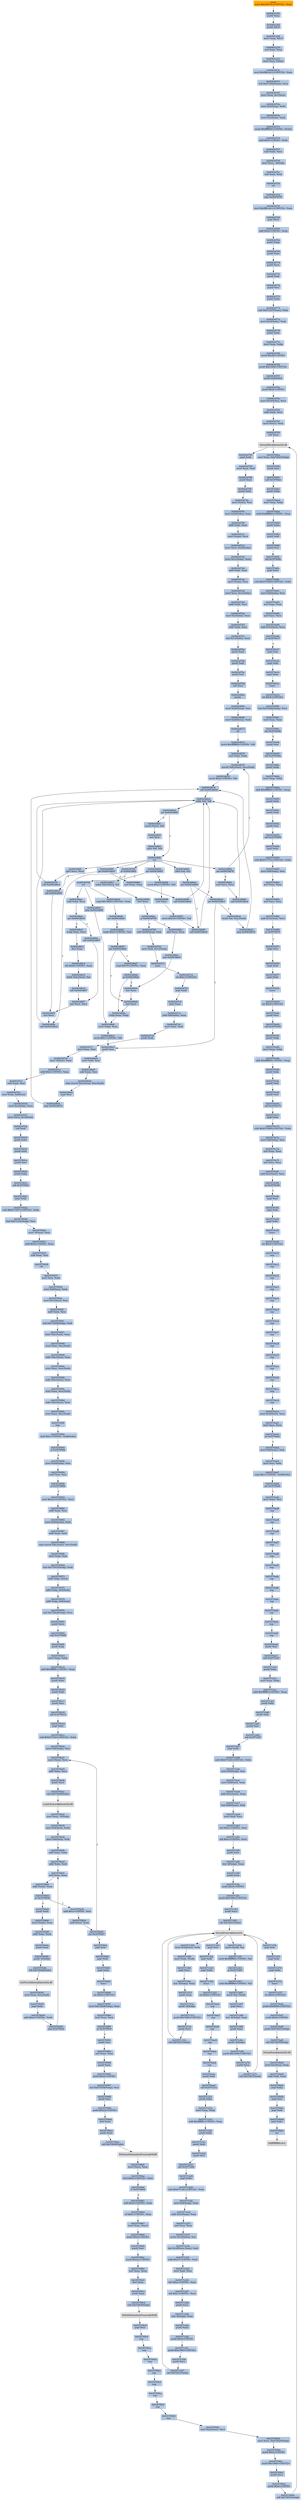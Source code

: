 digraph G {
node[shape=rectangle,style=filled,fillcolor=lightsteelblue,color=lightsteelblue]
bgcolor="transparent"
a0x004011fcmovl_0x43d73cUINT32_eax[label="start\nmovl $0x43d73c<UINT32>, %eax",color="lightgrey",fillcolor="orange"];
a0x00401201pushl_eax[label="0x00401201\npushl %eax"];
a0x00401202pushl_fs_0[label="0x00401202\npushl %fs:0"];
a0x00401209movl_esp_fs_0[label="0x00401209\nmovl %esp, %fs:0"];
a0x00401210xorl_eax_eax[label="0x00401210\nxorl %eax, %eax"];
a0x00401212movl_ecx_eax_[label="0x00401212\nmovl %ecx, (%eax)"];
a0x0043d73cmovl_0xff8cc4c1UINT32_eax[label="0x0043d73c\nmovl $0xff8cc4c1<UINT32>, %eax"];
a0x0043d741leal_0xb7129eeax__ecx[label="0x0043d741\nleal 0xb7129e(%eax), %ecx"];
a0x0043d747movl_eax_0x1ecx_[label="0x0043d747\nmovl %eax, 0x1(%ecx)"];
a0x0043d74amovl_0x4esp__edx[label="0x0043d74a\nmovl 0x4(%esp), %edx"];
a0x0043d74emovl_0xcedx__edx[label="0x0043d74e\nmovl 0xc(%edx), %edx"];
a0x0043d751movb_0xffffffe9UINT8_edx_[label="0x0043d751\nmovb $0xffffffe9<UINT8>, (%edx)"];
a0x0043d754addl_0x5UINT8_edx[label="0x0043d754\naddl $0x5<UINT8>, %edx"];
a0x0043d757subl_edx_ecx[label="0x0043d757\nsubl %edx, %ecx"];
a0x0043d759movl_ecx__4edx_[label="0x0043d759\nmovl %ecx, -4(%edx)"];
a0x0043d75cxorl_eax_eax[label="0x0043d75c\nxorl %eax, %eax"];
a0x0043d75eret[label="0x0043d75e\nret"];
a0x00401212jmp_0x0043d75f[label="0x00401212\njmp 0x0043d75f"];
a0x0043d75fmovl_0xff8cc4c1UINT32_eax[label="0x0043d75f\nmovl $0xff8cc4c1<UINT32>, %eax"];
a0x0043d764popl_fs_0[label="0x0043d764\npopl %fs:0"];
a0x0043d76baddl_0x4UINT8_esp[label="0x0043d76b\naddl $0x4<UINT8>, %esp"];
a0x0043d76epushl_ebp[label="0x0043d76e\npushl %ebp"];
a0x0043d76fpushl_ebx[label="0x0043d76f\npushl %ebx"];
a0x0043d770pushl_ecx[label="0x0043d770\npushl %ecx"];
a0x0043d771pushl_edi[label="0x0043d771\npushl %edi"];
a0x0043d772pushl_esi[label="0x0043d772\npushl %esi"];
a0x0043d773pushl_edx[label="0x0043d773\npushl %edx"];
a0x0043d774leal_0xb71257eax__ebx[label="0x0043d774\nleal 0xb71257(%eax), %ebx"];
a0x0043d77amovl_0x18ebx__edx[label="0x0043d77a\nmovl 0x18(%ebx), %edx"];
a0x0043d77dpushl_edx[label="0x0043d77d\npushl %edx"];
a0x0043d77emovl_eax_ebp[label="0x0043d77e\nmovl %eax, %ebp"];
a0x0043d780pushl_0x40UINT8[label="0x0043d780\npushl $0x40<UINT8>"];
a0x0043d782pushl_0x1000UINT32[label="0x0043d782\npushl $0x1000<UINT32>"];
a0x0043d787pushl_0x4ebx_[label="0x0043d787\npushl 0x4(%ebx)"];
a0x0043d78apushl_0x0UINT8[label="0x0043d78a\npushl $0x0<UINT8>"];
a0x0043d78cmovl_0x10ebx__ecx[label="0x0043d78c\nmovl 0x10(%ebx), %ecx"];
a0x0043d78faddl_edx_ecx[label="0x0043d78f\naddl %edx, %ecx"];
a0x0043d791movl_ecx__eax[label="0x0043d791\nmovl (%ecx), %eax"];
a0x0043d793call_eax[label="0x0043d793\ncall %eax"];
VirtualAlloc_kernel32_dll[label="VirtualAlloc@kernel32.dll",color="lightgrey",fillcolor="lightgrey"];
a0x0043d795popl_edx[label="0x0043d795\npopl %edx"];
a0x0043d796movl_eax_edi[label="0x0043d796\nmovl %eax, %edi"];
a0x0043d798pushl_eax[label="0x0043d798\npushl %eax"];
a0x0043d799pushl_edx[label="0x0043d799\npushl %edx"];
a0x0043d79amovl_ebx__esi[label="0x0043d79a\nmovl (%ebx), %esi"];
a0x0043d79cmovl_0x20ebx__eax[label="0x0043d79c\nmovl 0x20(%ebx), %eax"];
a0x0043d79faddl_edx_eax[label="0x0043d79f\naddl %edx, %eax"];
a0x0043d7a1movl_eax__ecx[label="0x0043d7a1\nmovl (%eax), %ecx"];
a0x0043d7a3movl_ecx_0x20ebx_[label="0x0043d7a3\nmovl %ecx, 0x20(%ebx)"];
a0x0043d7a6movl_0x1cebx__eax[label="0x0043d7a6\nmovl 0x1c(%ebx), %eax"];
a0x0043d7a9addl_edx_eax[label="0x0043d7a9\naddl %edx, %eax"];
a0x0043d7abmovl_eax__ecx[label="0x0043d7ab\nmovl (%eax), %ecx"];
a0x0043d7admovl_ecx_0x1cebx_[label="0x0043d7ad\nmovl %ecx, 0x1c(%ebx)"];
a0x0043d7b0addl_edx_esi[label="0x0043d7b0\naddl %edx, %esi"];
a0x0043d7b2movl_0xcebx__ecx[label="0x0043d7b2\nmovl 0xc(%ebx), %ecx"];
a0x0043d7b5addl_edx_ecx[label="0x0043d7b5\naddl %edx, %ecx"];
a0x0043d7b7leal_0x1cebx__eax[label="0x0043d7b7\nleal 0x1c(%ebx), %eax"];
a0x0043d7bapushl_eax[label="0x0043d7ba\npushl %eax"];
a0x0043d7bbpushl_edi[label="0x0043d7bb\npushl %edi"];
a0x0043d7bcpushl_esi[label="0x0043d7bc\npushl %esi"];
a0x0043d7bdcall_ecx[label="0x0043d7bd\ncall %ecx"];
a0x0043d66apusha_[label="0x0043d66a\npusha "];
a0x0043d66bmovl_0x24esp__esi[label="0x0043d66b\nmovl 0x24(%esp), %esi"];
a0x0043d66fmovl_0x28esp__edi[label="0x0043d66f\nmovl 0x28(%esp), %edi"];
a0x0043d673cld_[label="0x0043d673\ncld "];
a0x0043d674movb_0xffffff80UINT8_dl[label="0x0043d674\nmovb $0xffffff80<UINT8>, %dl"];
a0x0043d676xorl_ebx_ebx[label="0x0043d676\nxorl %ebx, %ebx"];
a0x0043d678movsb_ds_esi__es_edi_[label="0x0043d678\nmovsb %ds:(%esi), %es:(%edi)"];
a0x0043d679movb_0x2UINT8_bl[label="0x0043d679\nmovb $0x2<UINT8>, %bl"];
a0x0043d67bcall_0x0043d6ed[label="0x0043d67b\ncall 0x0043d6ed"];
a0x0043d6edaddb_dl_dl[label="0x0043d6ed\naddb %dl, %dl"];
a0x0043d6efjne_0x0043d6f6[label="0x0043d6ef\njne 0x0043d6f6"];
a0x0043d6f1movb_esi__dl[label="0x0043d6f1\nmovb (%esi), %dl"];
a0x0043d6f3incl_esi[label="0x0043d6f3\nincl %esi"];
a0x0043d6f4adcb_dl_dl[label="0x0043d6f4\nadcb %dl, %dl"];
a0x0043d6f6ret[label="0x0043d6f6\nret"];
a0x0043d680jae_0x0043d678[label="0x0043d680\njae 0x0043d678"];
a0x0043d682xorl_ecx_ecx[label="0x0043d682\nxorl %ecx, %ecx"];
a0x0043d684call_0x0043d6ed[label="0x0043d684\ncall 0x0043d6ed"];
a0x0043d689jae_0x0043d6a7[label="0x0043d689\njae 0x0043d6a7"];
a0x0043d68bxorl_eax_eax[label="0x0043d68b\nxorl %eax, %eax"];
a0x0043d68dcall_0x0043d6ed[label="0x0043d68d\ncall 0x0043d6ed"];
a0x0043d692jae_0x0043d6b7[label="0x0043d692\njae 0x0043d6b7"];
a0x0043d694movb_0x2UINT8_bl[label="0x0043d694\nmovb $0x2<UINT8>, %bl"];
a0x0043d696incl_ecx[label="0x0043d696\nincl %ecx"];
a0x0043d697movb_0x10UINT8_al[label="0x0043d697\nmovb $0x10<UINT8>, %al"];
a0x0043d699call_0x0043d6ed[label="0x0043d699\ncall 0x0043d6ed"];
a0x0043d69eadcb_al_al[label="0x0043d69e\nadcb %al, %al"];
a0x0043d6a0jae_0x0043d699[label="0x0043d6a0\njae 0x0043d699"];
a0x0043d6a2jne_0x0043d6e3[label="0x0043d6a2\njne 0x0043d6e3"];
a0x0043d6a4stosb_al_es_edi_[label="0x0043d6a4\nstosb %al, %es:(%edi)"];
a0x0043d6a5jmp_0x0043d67b[label="0x0043d6a5\njmp 0x0043d67b"];
a0x0043d6a7call_0x0043d6f9[label="0x0043d6a7\ncall 0x0043d6f9"];
a0x0043d6f9incl_ecx[label="0x0043d6f9\nincl %ecx"];
a0x0043d6facall_0x0043d6ed[label="0x0043d6fa\ncall 0x0043d6ed"];
a0x0043d6ffadcl_ecx_ecx[label="0x0043d6ff\nadcl %ecx, %ecx"];
a0x0043d701call_0x0043d6ed[label="0x0043d701\ncall 0x0043d6ed"];
a0x0043d706jb_0x0043d6fa[label="0x0043d706\njb 0x0043d6fa"];
a0x0043d708ret[label="0x0043d708\nret"];
a0x0043d6acsubl_ebx_ecx[label="0x0043d6ac\nsubl %ebx, %ecx"];
a0x0043d6aejne_0x0043d6c0[label="0x0043d6ae\njne 0x0043d6c0"];
a0x0043d6c0xchgl_eax_ecx[label="0x0043d6c0\nxchgl %eax, %ecx"];
a0x0043d6c1decl_eax[label="0x0043d6c1\ndecl %eax"];
a0x0043d6c2shll_0x8UINT8_eax[label="0x0043d6c2\nshll $0x8<UINT8>, %eax"];
a0x0043d6c5lodsb_ds_esi__al[label="0x0043d6c5\nlodsb %ds:(%esi), %al"];
a0x0043d6c6call_0x0043d6f7[label="0x0043d6c6\ncall 0x0043d6f7"];
a0x0043d6f7xorl_ecx_ecx[label="0x0043d6f7\nxorl %ecx, %ecx"];
a0x0043d6cbcmpl_0x7d00UINT32_eax[label="0x0043d6cb\ncmpl $0x7d00<UINT32>, %eax"];
a0x0043d6d0jae_0x0043d6dc[label="0x0043d6d0\njae 0x0043d6dc"];
a0x0043d6d2cmpb_0x5UINT8_ah[label="0x0043d6d2\ncmpb $0x5<UINT8>, %ah"];
a0x0043d6d5jae_0x0043d6dd[label="0x0043d6d5\njae 0x0043d6dd"];
a0x0043d6d7cmpl_0x7fUINT8_eax[label="0x0043d6d7\ncmpl $0x7f<UINT8>, %eax"];
a0x0043d6daja_0x0043d6de[label="0x0043d6da\nja 0x0043d6de"];
a0x0043d6dcincl_ecx[label="0x0043d6dc\nincl %ecx"];
a0x0043d6ddincl_ecx[label="0x0043d6dd\nincl %ecx"];
a0x0043d6dexchgl_eax_ebp[label="0x0043d6de\nxchgl %eax, %ebp"];
a0x0043d6dfmovl_ebp_eax[label="0x0043d6df\nmovl %ebp, %eax"];
a0x0043d6e1movb_0x1UINT8_bl[label="0x0043d6e1\nmovb $0x1<UINT8>, %bl"];
a0x0043d6e3pushl_esi[label="0x0043d6e3\npushl %esi"];
a0x0043d6e4movl_edi_esi[label="0x0043d6e4\nmovl %edi, %esi"];
a0x0043d6e6subl_eax_esi[label="0x0043d6e6\nsubl %eax, %esi"];
a0x0043d6e8repz_movsb_ds_esi__es_edi_[label="0x0043d6e8\nrepz movsb %ds:(%esi), %es:(%edi)"];
a0x0043d6eapopl_esi[label="0x0043d6ea\npopl %esi"];
a0x0043d6ebjmp_0x0043d67b[label="0x0043d6eb\njmp 0x0043d67b"];
a0x0043d6b7lodsb_ds_esi__al[label="0x0043d6b7\nlodsb %ds:(%esi), %al"];
a0x0043d6b8shrl_eax[label="0x0043d6b8\nshrl %eax"];
a0x0043d6baje_0x0043d709[label="0x0043d6ba\nje 0x0043d709"];
a0x0043d6bcadcl_ecx_ecx[label="0x0043d6bc\nadcl %ecx, %ecx"];
a0x0043d6bejmp_0x0043d6dc[label="0x0043d6be\njmp 0x0043d6dc"];
a0x0043d6b0call_0x0043d6f7[label="0x0043d6b0\ncall 0x0043d6f7"];
a0x0043d6b5jmp_0x0043d6df[label="0x0043d6b5\njmp 0x0043d6df"];
a0x0043d709subl_0x28esp__edi[label="0x0043d709\nsubl 0x28(%esp), %edi"];
a0x0043d70dmovl_edi_0x1cesp_[label="0x0043d70d\nmovl %edi, 0x1c(%esp)"];
a0x0043d711popa_[label="0x0043d711\npopa "];
a0x0043d712ret_0xcUINT16[label="0x0043d712\nret $0xc<UINT16>"];
a0x0043d7bfpopl_edx[label="0x0043d7bf\npopl %edx"];
a0x0043d7c0popl_eax[label="0x0043d7c0\npopl %eax"];
a0x0043d7c1addl_0x8ebx__eax[label="0x0043d7c1\naddl 0x8(%ebx), %eax"];
a0x0043d7c4movl_eax_edi[label="0x0043d7c4\nmovl %eax, %edi"];
a0x0043d7c6pushl_edx[label="0x0043d7c6\npushl %edx"];
a0x0043d7c7movl_eax_esi[label="0x0043d7c7\nmovl %eax, %esi"];
a0x0043d7c9movl__4esi__eax[label="0x0043d7c9\nmovl -4(%esi), %eax"];
a0x0043d7ccaddl_0x4UINT8_eax[label="0x0043d7cc\naddl $0x4<UINT8>, %eax"];
a0x0043d7cfsubl_eax_esi[label="0x0043d7cf\nsubl %eax, %esi"];
a0x0043d7d1movl_edx_0x8esi_[label="0x0043d7d1\nmovl %edx, 0x8(%esi)"];
a0x0043d7d4movl_0xcebx__ecx[label="0x0043d7d4\nmovl 0xc(%ebx), %ecx"];
a0x0043d7d7movl_ecx_0x14esi_[label="0x0043d7d7\nmovl %ecx, 0x14(%esi)"];
a0x0043d7dacall_edi[label="0x0043d7da\ncall %edi"];
a0x03570918pushl_ebx[label="0x03570918\npushl %ebx"];
a0x03570919pushl_edi[label="0x03570919\npushl %edi"];
a0x0357091apushl_esi[label="0x0357091a\npushl %esi"];
a0x0357091bpushl_ebp[label="0x0357091b\npushl %ebp"];
a0x0357091ccall_0x3570921[label="0x0357091c\ncall 0x3570921"];
a0x03570921popl_ebp[label="0x03570921\npopl %ebp"];
a0x03570922subl_0xb71347UINT32_ebp[label="0x03570922\nsubl $0xb71347<UINT32>, %ebp"];
a0x03570928leal_0xb7133eebp__esi[label="0x03570928\nleal 0xb7133e(%ebp), %esi"];
a0x0357092emovl__4esi__eax[label="0x0357092e\nmovl -4(%esi), %eax"];
a0x03570931addl_0x4UINT8_eax[label="0x03570931\naddl $0x4<UINT8>, %eax"];
a0x03570934subl_eax_esi[label="0x03570934\nsubl %eax, %esi"];
a0x03570936cld_[label="0x03570936\ncld "];
a0x03570937movl_esi_ebx[label="0x03570937\nmovl %esi, %ebx"];
a0x03570939movl_0x8esi__edx[label="0x03570939\nmovl 0x8(%esi), %edx"];
a0x0357093cmovl_0x1cesi__esi[label="0x0357093c\nmovl 0x1c(%esi), %esi"];
a0x0357093faddl_edx_esi[label="0x0357093f\naddl %edx, %esi"];
a0x03570941leal_0xb73029ebp__edi[label="0x03570941\nleal 0xb73029(%ebp), %edi"];
a0x03570947lodsl_ds_esi__eax[label="0x03570947\nlodsl %ds:(%esi), %eax"];
a0x03570948stosl_eax_es_edi_[label="0x03570948\nstosl %eax, %es:(%edi)"];
a0x03570949lodsl_ds_esi__eax[label="0x03570949\nlodsl %ds:(%esi), %eax"];
a0x0357094astosl_eax_es_edi_[label="0x0357094a\nstosl %eax, %es:(%edi)"];
a0x0357094blodsl_ds_esi__eax[label="0x0357094b\nlodsl %ds:(%esi), %eax"];
a0x0357094cstosl_eax_es_edi_[label="0x0357094c\nstosl %eax, %es:(%edi)"];
a0x0357094dlodsl_ds_esi__eax[label="0x0357094d\nlodsl %ds:(%esi), %eax"];
a0x0357094estosl_eax_es_edi_[label="0x0357094e\nstosl %eax, %es:(%edi)"];
a0x0357094fnop_[label="0x0357094f\nnop "];
a0x03570950cmpl_0x1UINT8_0x48ebx_[label="0x03570950\ncmpl $0x1<UINT8>, 0x48(%ebx)"];
a0x03570954je_0x357096b[label="0x03570954\nje 0x357096b"];
a0x03570956movl_0x44ebx__esi[label="0x03570956\nmovl 0x44(%ebx), %esi"];
a0x03570959testl_esi_esi[label="0x03570959\ntestl %esi, %esi"];
a0x0357095bje_0x357096b[label="0x0357095b\nje 0x357096b"];
a0x0357095dmovl_0x23UINT32_ecx[label="0x0357095d\nmovl $0x23<UINT32>, %ecx"];
a0x03570962addl_edx_esi[label="0x03570962\naddl %edx, %esi"];
a0x03570964movl_0x40ebx__edi[label="0x03570964\nmovl 0x40(%ebx), %edi"];
a0x03570967addl_edx_edi[label="0x03570967\naddl %edx, %edi"];
a0x03570969repz_movsb_ds_esi__es_edi_[label="0x03570969\nrepz movsb %ds:(%esi), %es:(%edi)"];
a0x0357096bmovl_ebx_esi[label="0x0357096b\nmovl %ebx, %esi"];
a0x0357096dleal_0xb73015ebp__edi[label="0x0357096d\nleal 0xb73015(%ebp), %edi"];
a0x03570973addl_ebp_edi_[label="0x03570973\naddl %ebp, (%edi)"];
a0x03570975addl_ebp_0x4edi_[label="0x03570975\naddl %ebp, 0x4(%edi)"];
a0x03570978addl_ebp_0x8edi_[label="0x03570978\naddl %ebp, 0x8(%edi)"];
a0x0357097bleal_0xb72fedebp__ecx[label="0x0357097b\nleal 0xb72fed(%ebp), %ecx"];
a0x03570981pushl_ecx[label="0x03570981\npushl %ecx"];
a0x03570982call_0x3570b0f[label="0x03570982\ncall 0x3570b0f"];
a0x03570b0fpushl_ebp[label="0x03570b0f\npushl %ebp"];
a0x03570b10movl_esp_ebp[label="0x03570b10\nmovl %esp, %ebp"];
a0x03570b12addl_0xfffffffcUINT8_esp[label="0x03570b12\naddl $0xfffffffc<UINT8>, %esp"];
a0x03570b15pushl_ebx[label="0x03570b15\npushl %ebx"];
a0x03570b16pushl_edi[label="0x03570b16\npushl %edi"];
a0x03570b17pushl_esi[label="0x03570b17\npushl %esi"];
a0x03570b18call_0x3570b1d[label="0x03570b18\ncall 0x3570b1d"];
a0x03570b1dpopl_ebx[label="0x03570b1d\npopl %ebx"];
a0x03570b1esubl_0xb71543UINT32_ebx[label="0x03570b1e\nsubl $0xb71543<UINT32>, %ebx"];
a0x03570b24movl_0x8ebp__esi[label="0x03570b24\nmovl 0x8(%ebp), %esi"];
a0x03570b27movl_esi__ecx[label="0x03570b27\nmovl (%esi), %ecx"];
a0x03570b29addl_ebx_ecx[label="0x03570b29\naddl %ebx, %ecx"];
a0x03570b2bpushl_ecx[label="0x03570b2b\npushl %ecx"];
a0x03570b2ccall_0xb73029ebx_[label="0x03570b2c\ncall 0xb73029(%ebx)"];
LoadLibraryA_kernel32_dll[label="LoadLibraryA@kernel32.dll",color="lightgrey",fillcolor="lightgrey"];
a0x03570b32movl_eax__4ebp_[label="0x03570b32\nmovl %eax, -4(%ebp)"];
a0x03570b35movl_0x4esi__edx[label="0x03570b35\nmovl 0x4(%esi), %edx"];
a0x03570b38movl_0x8esi__edi[label="0x03570b38\nmovl 0x8(%esi), %edi"];
a0x03570b3baddl_ebx_edx[label="0x03570b3b\naddl %ebx, %edx"];
a0x03570b3daddl_ebx_edi[label="0x03570b3d\naddl %ebx, %edi"];
a0x03570b3fxorl_eax_eax[label="0x03570b3f\nxorl %eax, %eax"];
a0x03570b41addl_edx__eax[label="0x03570b41\naddl (%edx), %eax"];
a0x03570b43je_0x3570b5b[label="0x03570b43\nje 0x3570b5b"];
a0x03570b45pushl_edx[label="0x03570b45\npushl %edx"];
a0x03570b46movl_edx__eax[label="0x03570b46\nmovl (%edx), %eax"];
a0x03570b48addl_ebx_eax[label="0x03570b48\naddl %ebx, %eax"];
a0x03570b4apushl_eax[label="0x03570b4a\npushl %eax"];
a0x03570b4bpushl__4ebp_[label="0x03570b4b\npushl -4(%ebp)"];
a0x03570b4ecall_0xb7302debx_[label="0x03570b4e\ncall 0xb7302d(%ebx)"];
GetProcAddress_kernel32_dll[label="GetProcAddress@kernel32.dll",color="lightgrey",fillcolor="lightgrey"];
a0x03570b54stosl_eax_es_edi_[label="0x03570b54\nstosl %eax, %es:(%edi)"];
a0x03570b55popl_edx[label="0x03570b55\npopl %edx"];
a0x03570b56addl_0x4UINT8_edx[label="0x03570b56\naddl $0x4<UINT8>, %edx"];
a0x03570b59jmp_0x3570b3f[label="0x03570b59\njmp 0x3570b3f"];
a0x03570b5baddl_0xcUINT8_esi[label="0x03570b5b\naddl $0xc<UINT8>, %esi"];
a0x03570b5eaddl_esi__eax[label="0x03570b5e\naddl (%esi), %eax"];
a0x03570b60jne_0x3570b27[label="0x03570b60\njne 0x3570b27"];
a0x03570b62popl_esi[label="0x03570b62\npopl %esi"];
a0x03570b63popl_edi[label="0x03570b63\npopl %edi"];
a0x03570b64popl_ebx[label="0x03570b64\npopl %ebx"];
a0x03570b65leave_[label="0x03570b65\nleave "];
a0x03570b66ret_0x4UINT16[label="0x03570b66\nret $0x4<UINT16>"];
a0x03570987movl_0xb72fe9ebp__eax[label="0x03570987\nmovl 0xb72fe9(%ebp), %eax"];
a0x0357098dtestl_eax_eax[label="0x0357098d\ntestl %eax, %eax"];
a0x0357098fje_0x35709c9[label="0x0357098f\nje 0x35709c9"];
a0x03570991pushl_esi[label="0x03570991\npushl %esi"];
a0x03570992xorl_eax_eax[label="0x03570992\nxorl %eax, %eax"];
a0x03570994pushl_eax[label="0x03570994\npushl %eax"];
a0x03570995pushl_0x4UINT8[label="0x03570995\npushl $0x4<UINT8>"];
a0x03570997leal_0xb73039ebp__esi[label="0x03570997\nleal 0xb73039(%ebp), %esi"];
a0x0357099dpushl_esi[label="0x0357099d\npushl %esi"];
a0x0357099epushl_0x22UINT8[label="0x0357099e\npushl $0x22<UINT8>"];
a0x035709a0decl_eax[label="0x035709a0\ndecl %eax"];
a0x035709a1pushl_eax[label="0x035709a1\npushl %eax"];
a0x035709a2call_0xb72fe9ebp_[label="0x035709a2\ncall 0xb72fe9(%ebp)"];
NtQueryInformationProcess_Ntdll[label="NtQueryInformationProcess@Ntdll",color="lightgrey",fillcolor="lightgrey"];
a0x035709a8movl_esi__eax[label="0x035709a8\nmovl (%esi), %eax"];
a0x035709aatestl_0x2UINT32_eax[label="0x035709aa\ntestl $0x2<UINT32>, %eax"];
a0x035709afje_0x35709b4[label="0x035709af\nje 0x35709b4"];
a0x035709b1subl_0x2UINT8_eax[label="0x035709b1\nsubl $0x2<UINT8>, %eax"];
a0x035709b4orl_0x1UINT8_eax[label="0x035709b4\norl $0x1<UINT8>, %eax"];
a0x035709b7movl_eax_esi_[label="0x035709b7\nmovl %eax, (%esi)"];
a0x035709b9pushl_0x4UINT8[label="0x035709b9\npushl $0x4<UINT8>"];
a0x035709bbpushl_esi[label="0x035709bb\npushl %esi"];
a0x035709bcpushl_0x22UINT8[label="0x035709bc\npushl $0x22<UINT8>"];
a0x035709bexorl_eax_eax[label="0x035709be\nxorl %eax, %eax"];
a0x035709c0decl_eax[label="0x035709c0\ndecl %eax"];
a0x035709c1pushl_eax[label="0x035709c1\npushl %eax"];
a0x035709c2call_0xb72fe5ebp_[label="0x035709c2\ncall 0xb72fe5(%ebp)"];
NtSetInformationProcess_Ntdll[label="NtSetInformationProcess@Ntdll",color="lightgrey",fillcolor="lightgrey"];
a0x035709c8popl_esi[label="0x035709c8\npopl %esi"];
a0x035709c9nop_[label="0x035709c9\nnop "];
a0x035709canop_[label="0x035709ca\nnop "];
a0x035709cbnop_[label="0x035709cb\nnop "];
a0x035709ccnop_[label="0x035709cc\nnop "];
a0x035709cdnop_[label="0x035709cd\nnop "];
a0x035709cenop_[label="0x035709ce\nnop "];
a0x035709cfnop_[label="0x035709cf\nnop "];
a0x035709d0nop_[label="0x035709d0\nnop "];
a0x035709d1movl_0x2cesi__ecx[label="0x035709d1\nmovl 0x2c(%esi), %ecx"];
a0x035709d4movl_ecx_0xb73025ebp_[label="0x035709d4\nmovl %ecx, 0xb73025(%ebp)"];
a0x035709dapushl_0x4UINT8[label="0x035709da\npushl $0x4<UINT8>"];
a0x035709dcpushl_0x1000UINT32[label="0x035709dc\npushl $0x1000<UINT32>"];
a0x035709e1pushl_ecx[label="0x035709e1\npushl %ecx"];
a0x035709e2pushl_0x0UINT8[label="0x035709e2\npushl $0x0<UINT8>"];
a0x035709e4call_0xb73031ebp_[label="0x035709e4\ncall 0xb73031(%ebp)"];
a0x035709eamovl_eax_0xb73021ebp_[label="0x035709ea\nmovl %eax, 0xb73021(%ebp)"];
a0x035709f0pushl_esi[label="0x035709f0\npushl %esi"];
a0x035709f1call_0x3570dec[label="0x035709f1\ncall 0x3570dec"];
a0x03570decpushl_ebp[label="0x03570dec\npushl %ebp"];
a0x03570dedmovl_esp_ebp[label="0x03570ded\nmovl %esp, %ebp"];
a0x03570defaddl_0xffffffe8UINT8_esp[label="0x03570def\naddl $0xffffffe8<UINT8>, %esp"];
a0x03570df2pushl_ebx[label="0x03570df2\npushl %ebx"];
a0x03570df3pushl_edi[label="0x03570df3\npushl %edi"];
a0x03570df4pushl_esi[label="0x03570df4\npushl %esi"];
a0x03570df5call_0x3570dfa[label="0x03570df5\ncall 0x3570dfa"];
a0x03570dfapopl_ebx[label="0x03570dfa\npopl %ebx"];
a0x03570dfbsubl_0xb71820UINT32_ebx[label="0x03570dfb\nsubl $0xb71820<UINT32>, %ebx"];
a0x03570e01movl_0x8ebp__esi[label="0x03570e01\nmovl 0x8(%ebp), %esi"];
a0x03570e04xorl_eax_eax[label="0x03570e04\nxorl %eax, %eax"];
a0x03570e06xorl_ecx_ecx[label="0x03570e06\nxorl %ecx, %ecx"];
a0x03570e08addl_0x3cesi__ecx[label="0x03570e08\naddl 0x3c(%esi), %ecx"];
a0x03570e0bje_0x3570e17[label="0x03570e0b\nje 0x3570e17"];
a0x03570e17popl_esi[label="0x03570e17\npopl %esi"];
a0x03570e18popl_edi[label="0x03570e18\npopl %edi"];
a0x03570e19popl_ebx[label="0x03570e19\npopl %ebx"];
a0x03570e1aleave_[label="0x03570e1a\nleave "];
a0x03570e1bret_0x4UINT16[label="0x03570e1b\nret $0x4<UINT16>"];
a0x035709f6leal_0xb72dfaebp__ecx[label="0x035709f6\nleal 0xb72dfa(%ebp), %ecx"];
a0x035709fctestl_eax_eax[label="0x035709fc\ntestl %eax, %eax"];
a0x035709fejne_0x3570a98[label="0x035709fe\njne 0x3570a98"];
a0x03570a04pushl_esi[label="0x03570a04\npushl %esi"];
a0x03570a05call_0x3570d4a[label="0x03570a05\ncall 0x3570d4a"];
a0x03570d4apushl_ebp[label="0x03570d4a\npushl %ebp"];
a0x03570d4bmovl_esp_ebp[label="0x03570d4b\nmovl %esp, %ebp"];
a0x03570d4daddl_0xffffffe8UINT8_esp[label="0x03570d4d\naddl $0xffffffe8<UINT8>, %esp"];
a0x03570d50pushl_ebx[label="0x03570d50\npushl %ebx"];
a0x03570d51pushl_edi[label="0x03570d51\npushl %edi"];
a0x03570d52pushl_esi[label="0x03570d52\npushl %esi"];
a0x03570d53call_0x3570d58[label="0x03570d53\ncall 0x3570d58"];
a0x03570d58popl_ebx[label="0x03570d58\npopl %ebx"];
a0x03570d59subl_0xb7177eUINT32_ebx[label="0x03570d59\nsubl $0xb7177e<UINT32>, %ebx"];
a0x03570d5fmovl_0x8ebp__esi[label="0x03570d5f\nmovl 0x8(%ebp), %esi"];
a0x03570d62xorl_eax_eax[label="0x03570d62\nxorl %eax, %eax"];
a0x03570d64xorl_ecx_ecx[label="0x03570d64\nxorl %ecx, %ecx"];
a0x03570d66addl_0x3cesi__ecx[label="0x03570d66\naddl 0x3c(%esi), %ecx"];
a0x03570d69je_0x3570d75[label="0x03570d69\nje 0x3570d75"];
a0x03570d75popl_esi[label="0x03570d75\npopl %esi"];
a0x03570d76popl_edi[label="0x03570d76\npopl %edi"];
a0x03570d77popl_ebx[label="0x03570d77\npopl %ebx"];
a0x03570d78leave_[label="0x03570d78\nleave "];
a0x03570d79ret_0x4UINT16[label="0x03570d79\nret $0x4<UINT16>"];
a0x03570a0apushl_esi[label="0x03570a0a\npushl %esi"];
a0x03570a0bcall_0x3570c65[label="0x03570a0b\ncall 0x3570c65"];
a0x03570c65pushl_ebp[label="0x03570c65\npushl %ebp"];
a0x03570c66movl_esp_ebp[label="0x03570c66\nmovl %esp, %ebp"];
a0x03570c68addl_0xffffffe8UINT8_esp[label="0x03570c68\naddl $0xffffffe8<UINT8>, %esp"];
a0x03570c6bpushl_ebx[label="0x03570c6b\npushl %ebx"];
a0x03570c6cpushl_edi[label="0x03570c6c\npushl %edi"];
a0x03570c6dpushl_esi[label="0x03570c6d\npushl %esi"];
a0x03570c6ecall_0x3570c73[label="0x03570c6e\ncall 0x3570c73"];
a0x03570c73popl_ebx[label="0x03570c73\npopl %ebx"];
a0x03570c74subl_0xb71699UINT32_ebx[label="0x03570c74\nsubl $0xb71699<UINT32>, %ebx"];
a0x03570c7amovl_0x8ebp__esi[label="0x03570c7a\nmovl 0x8(%ebp), %esi"];
a0x03570c7dxorl_eax_eax[label="0x03570c7d\nxorl %eax, %eax"];
a0x03570c7fxorl_ecx_ecx[label="0x03570c7f\nxorl %ecx, %ecx"];
a0x03570c81addl_0x3cesi__ecx[label="0x03570c81\naddl 0x3c(%esi), %ecx"];
a0x03570c84je_0x3570c90[label="0x03570c84\nje 0x3570c90"];
a0x03570c90popl_esi[label="0x03570c90\npopl %esi"];
a0x03570c91popl_edi[label="0x03570c91\npopl %edi"];
a0x03570c92popl_ebx[label="0x03570c92\npopl %ebx"];
a0x03570c93leave_[label="0x03570c93\nleave "];
a0x03570c94ret_0x4UINT16[label="0x03570c94\nret $0x4<UINT16>"];
a0x03570a10nop_[label="0x03570a10\nnop "];
a0x03570a11nop_[label="0x03570a11\nnop "];
a0x03570a12nop_[label="0x03570a12\nnop "];
a0x03570a13nop_[label="0x03570a13\nnop "];
a0x03570a14nop_[label="0x03570a14\nnop "];
a0x03570a15nop_[label="0x03570a15\nnop "];
a0x03570a16nop_[label="0x03570a16\nnop "];
a0x03570a17nop_[label="0x03570a17\nnop "];
a0x03570a18nop_[label="0x03570a18\nnop "];
a0x03570a19nop_[label="0x03570a19\nnop "];
a0x03570a1anop_[label="0x03570a1a\nnop "];
a0x03570a1bnop_[label="0x03570a1b\nnop "];
a0x03570a1cnop_[label="0x03570a1c\nnop "];
a0x03570a1dnop_[label="0x03570a1d\nnop "];
a0x03570a1emovl_0x34esi__ecx[label="0x03570a1e\nmovl 0x34(%esi), %ecx"];
a0x03570a21testl_ecx_ecx[label="0x03570a21\ntestl %ecx, %ecx"];
a0x03570a23je_0x3570ab2[label="0x03570a23\nje 0x3570ab2"];
a0x03570ab2movl_0x8ebx__edi[label="0x03570ab2\nmovl 0x8(%ebx), %edi"];
a0x03570ab5movl_esi_ebx[label="0x03570ab5\nmovl %esi, %ebx"];
a0x03570ab7cmpl_0x1UINT8_0x48ebx_[label="0x03570ab7\ncmpl $0x1<UINT8>, 0x48(%ebx)"];
a0x03570abbjne_0x3570ad2[label="0x03570abb\njne 0x3570ad2"];
a0x03570ad2movl_ebx_esi[label="0x03570ad2\nmovl %ebx, %esi"];
a0x03570ad4nop_[label="0x03570ad4\nnop "];
a0x03570ad5nop_[label="0x03570ad5\nnop "];
a0x03570ad6nop_[label="0x03570ad6\nnop "];
a0x03570ad7nop_[label="0x03570ad7\nnop "];
a0x03570ad8nop_[label="0x03570ad8\nnop "];
a0x03570ad9nop_[label="0x03570ad9\nnop "];
a0x03570adanop_[label="0x03570ada\nnop "];
a0x03570adbnop_[label="0x03570adb\nnop "];
a0x03570adcnop_[label="0x03570adc\nnop "];
a0x03570addnop_[label="0x03570add\nnop "];
a0x03570adenop_[label="0x03570ade\nnop "];
a0x03570adfnop_[label="0x03570adf\nnop "];
a0x03570ae0pushl_esi[label="0x03570ae0\npushl %esi"];
a0x03570ae1call_0x35712c9[label="0x03570ae1\ncall 0x35712c9"];
a0x035712c9pushl_ebp[label="0x035712c9\npushl %ebp"];
a0x035712camovl_esp_ebp[label="0x035712ca\nmovl %esp, %ebp"];
a0x035712ccaddl_0xfffffffcUINT8_esp[label="0x035712cc\naddl $0xfffffffc<UINT8>, %esp"];
a0x035712cfpushl_ebx[label="0x035712cf\npushl %ebx"];
a0x035712d0pushl_edi[label="0x035712d0\npushl %edi"];
a0x035712d1pushl_esi[label="0x035712d1\npushl %esi"];
a0x035712d2call_0x35712d7[label="0x035712d2\ncall 0x35712d7"];
a0x035712d7popl_ebx[label="0x035712d7\npopl %ebx"];
a0x035712d8subl_0xb71cfdUINT32_ebx[label="0x035712d8\nsubl $0xb71cfd<UINT32>, %ebx"];
a0x035712demovl_0x8ebp__esi[label="0x035712de\nmovl 0x8(%ebp), %esi"];
a0x035712e1movl_0x8esi__eax[label="0x035712e1\nmovl 0x8(%esi), %eax"];
a0x035712e4addl_0x3ceax__eax[label="0x035712e4\naddl 0x3c(%eax), %eax"];
a0x035712e7leal_0x80eax__edi[label="0x035712e7\nleal 0x80(%eax), %edi"];
a0x035712edmovl_edi_ecx[label="0x035712ed\nmovl %edi, %ecx"];
a0x035712efshrl_0xcUINT8_ecx[label="0x035712ef\nshrl $0xc<UINT8>, %ecx"];
a0x035712f2shll_0xcUINT8_ecx[label="0x035712f2\nshll $0xc<UINT8>, %ecx"];
a0x035712f5pushl_ecx[label="0x035712f5\npushl %ecx"];
a0x035712f6leal__4ebp__eax[label="0x035712f6\nleal -4(%ebp), %eax"];
a0x035712f9pushl_eax[label="0x035712f9\npushl %eax"];
a0x035712fapushl_0x4UINT8[label="0x035712fa\npushl $0x4<UINT8>"];
a0x035712fcpushl_0x1000UINT32[label="0x035712fc\npushl $0x1000<UINT32>"];
a0x03571301pushl_ecx[label="0x03571301\npushl %ecx"];
a0x03571302call_0xb72fc1ebx_[label="0x03571302\ncall 0xb72fc1(%ebx)"];
VirtualProtect_kernel32[label="VirtualProtect@kernel32",color="lightgrey",fillcolor="lightgrey"];
a0x03571308movl_0x34esi__edx[label="0x03571308\nmovl 0x34(%esi), %edx"];
a0x0357130bmovl_edx_edi_[label="0x0357130b\nmovl %edx, (%edi)"];
a0x0357130dpopl_ecx[label="0x0357130d\npopl %ecx"];
a0x0357130eleal__4ebp__eax[label="0x0357130e\nleal -4(%ebp), %eax"];
a0x03571311pushl_eax[label="0x03571311\npushl %eax"];
a0x03571312pushl__4ebp_[label="0x03571312\npushl -4(%ebp)"];
a0x03571315pushl_0x1000UINT32[label="0x03571315\npushl $0x1000<UINT32>"];
a0x0357131apushl_ecx[label="0x0357131a\npushl %ecx"];
a0x0357131bcall_0xb72fc1ebx_[label="0x0357131b\ncall 0xb72fc1(%ebx)"];
a0x03571321popl_esi[label="0x03571321\npopl %esi"];
a0x03571322popl_edi[label="0x03571322\npopl %edi"];
a0x03571323popl_ebx[label="0x03571323\npopl %ebx"];
a0x03571324leave_[label="0x03571324\nleave "];
a0x03571325ret_0x4UINT16[label="0x03571325\nret $0x4<UINT16>"];
a0x03570ae6nop_[label="0x03570ae6\nnop "];
a0x03570ae7nop_[label="0x03570ae7\nnop "];
a0x03570ae8nop_[label="0x03570ae8\nnop "];
a0x03570ae9nop_[label="0x03570ae9\nnop "];
a0x03570aeanop_[label="0x03570aea\nnop "];
a0x03570aebnop_[label="0x03570aeb\nnop "];
a0x03570aecpushl_edi[label="0x03570aec\npushl %edi"];
a0x03570aedcall_0x357121a[label="0x03570aed\ncall 0x357121a"];
a0x0357121apushl_ebp[label="0x0357121a\npushl %ebp"];
a0x0357121bmovl_esp_ebp[label="0x0357121b\nmovl %esp, %ebp"];
a0x0357121daddl_0xfffffffcUINT8_esp[label="0x0357121d\naddl $0xfffffffc<UINT8>, %esp"];
a0x03571220pushl_ebx[label="0x03571220\npushl %ebx"];
a0x03571221pushl_edi[label="0x03571221\npushl %edi"];
a0x03571222pushl_esi[label="0x03571222\npushl %esi"];
a0x03571223call_0x3571228[label="0x03571223\ncall 0x3571228"];
a0x03571228popl_ebx[label="0x03571228\npopl %ebx"];
a0x03571229subl_0xb71c4eUINT32_ebx[label="0x03571229\nsubl $0xb71c4e<UINT32>, %ebx"];
a0x0357122fmovl_0x8ebp__eax[label="0x0357122f\nmovl 0x8(%ebp), %eax"];
a0x03571232addl_0x3ceax__eax[label="0x03571232\naddl 0x3c(%eax), %eax"];
a0x03571235xorl_ecx_ecx[label="0x03571235\nxorl %ecx, %ecx"];
a0x03571237movw_0x14eax__cx[label="0x03571237\nmovw 0x14(%eax), %cx"];
a0x0357123bleal_0x18ecxeax__edi[label="0x0357123b\nleal 0x18(%ecx,%eax), %edi"];
a0x0357123faddl_0x27UINT8_edi[label="0x0357123f\naddl $0x27<UINT8>, %edi"];
a0x03571242movl_edi_ecx[label="0x03571242\nmovl %edi, %ecx"];
a0x03571244shrl_0xcUINT8_ecx[label="0x03571244\nshrl $0xc<UINT8>, %ecx"];
a0x03571247shll_0xcUINT8_ecx[label="0x03571247\nshll $0xc<UINT8>, %ecx"];
a0x0357124apushl_ecx[label="0x0357124a\npushl %ecx"];
a0x0357124bleal__4ebp__eax[label="0x0357124b\nleal -4(%ebp), %eax"];
a0x0357124epushl_eax[label="0x0357124e\npushl %eax"];
a0x0357124fpushl_0x4UINT8[label="0x0357124f\npushl $0x4<UINT8>"];
a0x03571251pushl_0x1000UINT32[label="0x03571251\npushl $0x1000<UINT32>"];
a0x03571256pushl_ecx[label="0x03571256\npushl %ecx"];
a0x03571257call_0xb72fc1ebx_[label="0x03571257\ncall 0xb72fc1(%ebx)"];
a0x0357125dmovb_edi__al[label="0x0357125d\nmovb (%edi), %al"];
a0x0357125ftestb_0xffffff80UINT8_al[label="0x0357125f\ntestb $0xffffff80<UINT8>, %al"];
a0x03571261je_0x3571267[label="0x03571261\nje 0x3571267"];
a0x03571263subb_0xffffff80UINT8_al[label="0x03571263\nsubb $0xffffff80<UINT8>, %al"];
a0x03571265movb_al_edi_[label="0x03571265\nmovb %al, (%edi)"];
a0x03571267popl_ecx[label="0x03571267\npopl %ecx"];
a0x03571268leal__4ebp__eax[label="0x03571268\nleal -4(%ebp), %eax"];
a0x0357126bpushl_eax[label="0x0357126b\npushl %eax"];
a0x0357126cpushl__4ebp_[label="0x0357126c\npushl -4(%ebp)"];
a0x0357126fpushl_0x1000UINT32[label="0x0357126f\npushl $0x1000<UINT32>"];
a0x03571274pushl_ecx[label="0x03571274\npushl %ecx"];
a0x03571275call_0xb72fc1ebx_[label="0x03571275\ncall 0xb72fc1(%ebx)"];
a0x0357127bpopl_esi[label="0x0357127b\npopl %esi"];
a0x0357127cpopl_edi[label="0x0357127c\npopl %edi"];
a0x0357127dpopl_ebx[label="0x0357127d\npopl %ebx"];
a0x0357127eleave_[label="0x0357127e\nleave "];
a0x0357127fret_0x4UINT16[label="0x0357127f\nret $0x4<UINT16>"];
a0x03570af2pushl_0x8000UINT32[label="0x03570af2\npushl $0x8000<UINT32>"];
a0x03570af7pushl_0x0UINT8[label="0x03570af7\npushl $0x0<UINT8>"];
a0x03570af9pushl_0xb73021ebp_[label="0x03570af9\npushl 0xb73021(%ebp)"];
a0x03570affcall_0xb73035ebp_[label="0x03570aff\ncall 0xb73035(%ebp)"];
VirtualFree_kernel32_dll[label="VirtualFree@kernel32.dll",color="lightgrey",fillcolor="lightgrey"];
a0x03570b05movl_0xcesi__eax[label="0x03570b05\nmovl 0xc(%esi), %eax"];
a0x03570b08addl_edi_eax[label="0x03570b08\naddl %edi, %eax"];
a0x03570b0apopl_ebp[label="0x03570b0a\npopl %ebp"];
a0x03570b0bpopl_esi[label="0x03570b0b\npopl %esi"];
a0x03570b0cpopl_edi[label="0x03570b0c\npopl %edi"];
a0x03570b0dpopl_ebx[label="0x03570b0d\npopl %ebx"];
a0x03570b0eret[label="0x03570b0e\nret"];
a0xffffffffff8cc4c1[label="0xffffffffff8cc4c1",color="lightgrey",fillcolor="lightgrey"];
a0x004011fcmovl_0x43d73cUINT32_eax -> a0x00401201pushl_eax [color="#000000"];
a0x00401201pushl_eax -> a0x00401202pushl_fs_0 [color="#000000"];
a0x00401202pushl_fs_0 -> a0x00401209movl_esp_fs_0 [color="#000000"];
a0x00401209movl_esp_fs_0 -> a0x00401210xorl_eax_eax [color="#000000"];
a0x00401210xorl_eax_eax -> a0x00401212movl_ecx_eax_ [color="#000000"];
a0x00401212movl_ecx_eax_ -> a0x0043d73cmovl_0xff8cc4c1UINT32_eax [color="#000000"];
a0x0043d73cmovl_0xff8cc4c1UINT32_eax -> a0x0043d741leal_0xb7129eeax__ecx [color="#000000"];
a0x0043d741leal_0xb7129eeax__ecx -> a0x0043d747movl_eax_0x1ecx_ [color="#000000"];
a0x0043d747movl_eax_0x1ecx_ -> a0x0043d74amovl_0x4esp__edx [color="#000000"];
a0x0043d74amovl_0x4esp__edx -> a0x0043d74emovl_0xcedx__edx [color="#000000"];
a0x0043d74emovl_0xcedx__edx -> a0x0043d751movb_0xffffffe9UINT8_edx_ [color="#000000"];
a0x0043d751movb_0xffffffe9UINT8_edx_ -> a0x0043d754addl_0x5UINT8_edx [color="#000000"];
a0x0043d754addl_0x5UINT8_edx -> a0x0043d757subl_edx_ecx [color="#000000"];
a0x0043d757subl_edx_ecx -> a0x0043d759movl_ecx__4edx_ [color="#000000"];
a0x0043d759movl_ecx__4edx_ -> a0x0043d75cxorl_eax_eax [color="#000000"];
a0x0043d75cxorl_eax_eax -> a0x0043d75eret [color="#000000"];
a0x0043d75eret -> a0x00401212jmp_0x0043d75f [color="#000000"];
a0x00401212jmp_0x0043d75f -> a0x0043d75fmovl_0xff8cc4c1UINT32_eax [color="#000000"];
a0x0043d75fmovl_0xff8cc4c1UINT32_eax -> a0x0043d764popl_fs_0 [color="#000000"];
a0x0043d764popl_fs_0 -> a0x0043d76baddl_0x4UINT8_esp [color="#000000"];
a0x0043d76baddl_0x4UINT8_esp -> a0x0043d76epushl_ebp [color="#000000"];
a0x0043d76epushl_ebp -> a0x0043d76fpushl_ebx [color="#000000"];
a0x0043d76fpushl_ebx -> a0x0043d770pushl_ecx [color="#000000"];
a0x0043d770pushl_ecx -> a0x0043d771pushl_edi [color="#000000"];
a0x0043d771pushl_edi -> a0x0043d772pushl_esi [color="#000000"];
a0x0043d772pushl_esi -> a0x0043d773pushl_edx [color="#000000"];
a0x0043d773pushl_edx -> a0x0043d774leal_0xb71257eax__ebx [color="#000000"];
a0x0043d774leal_0xb71257eax__ebx -> a0x0043d77amovl_0x18ebx__edx [color="#000000"];
a0x0043d77amovl_0x18ebx__edx -> a0x0043d77dpushl_edx [color="#000000"];
a0x0043d77dpushl_edx -> a0x0043d77emovl_eax_ebp [color="#000000"];
a0x0043d77emovl_eax_ebp -> a0x0043d780pushl_0x40UINT8 [color="#000000"];
a0x0043d780pushl_0x40UINT8 -> a0x0043d782pushl_0x1000UINT32 [color="#000000"];
a0x0043d782pushl_0x1000UINT32 -> a0x0043d787pushl_0x4ebx_ [color="#000000"];
a0x0043d787pushl_0x4ebx_ -> a0x0043d78apushl_0x0UINT8 [color="#000000"];
a0x0043d78apushl_0x0UINT8 -> a0x0043d78cmovl_0x10ebx__ecx [color="#000000"];
a0x0043d78cmovl_0x10ebx__ecx -> a0x0043d78faddl_edx_ecx [color="#000000"];
a0x0043d78faddl_edx_ecx -> a0x0043d791movl_ecx__eax [color="#000000"];
a0x0043d791movl_ecx__eax -> a0x0043d793call_eax [color="#000000"];
a0x0043d793call_eax -> VirtualAlloc_kernel32_dll [color="#000000"];
VirtualAlloc_kernel32_dll -> a0x0043d795popl_edx [color="#000000"];
a0x0043d795popl_edx -> a0x0043d796movl_eax_edi [color="#000000"];
a0x0043d796movl_eax_edi -> a0x0043d798pushl_eax [color="#000000"];
a0x0043d798pushl_eax -> a0x0043d799pushl_edx [color="#000000"];
a0x0043d799pushl_edx -> a0x0043d79amovl_ebx__esi [color="#000000"];
a0x0043d79amovl_ebx__esi -> a0x0043d79cmovl_0x20ebx__eax [color="#000000"];
a0x0043d79cmovl_0x20ebx__eax -> a0x0043d79faddl_edx_eax [color="#000000"];
a0x0043d79faddl_edx_eax -> a0x0043d7a1movl_eax__ecx [color="#000000"];
a0x0043d7a1movl_eax__ecx -> a0x0043d7a3movl_ecx_0x20ebx_ [color="#000000"];
a0x0043d7a3movl_ecx_0x20ebx_ -> a0x0043d7a6movl_0x1cebx__eax [color="#000000"];
a0x0043d7a6movl_0x1cebx__eax -> a0x0043d7a9addl_edx_eax [color="#000000"];
a0x0043d7a9addl_edx_eax -> a0x0043d7abmovl_eax__ecx [color="#000000"];
a0x0043d7abmovl_eax__ecx -> a0x0043d7admovl_ecx_0x1cebx_ [color="#000000"];
a0x0043d7admovl_ecx_0x1cebx_ -> a0x0043d7b0addl_edx_esi [color="#000000"];
a0x0043d7b0addl_edx_esi -> a0x0043d7b2movl_0xcebx__ecx [color="#000000"];
a0x0043d7b2movl_0xcebx__ecx -> a0x0043d7b5addl_edx_ecx [color="#000000"];
a0x0043d7b5addl_edx_ecx -> a0x0043d7b7leal_0x1cebx__eax [color="#000000"];
a0x0043d7b7leal_0x1cebx__eax -> a0x0043d7bapushl_eax [color="#000000"];
a0x0043d7bapushl_eax -> a0x0043d7bbpushl_edi [color="#000000"];
a0x0043d7bbpushl_edi -> a0x0043d7bcpushl_esi [color="#000000"];
a0x0043d7bcpushl_esi -> a0x0043d7bdcall_ecx [color="#000000"];
a0x0043d7bdcall_ecx -> a0x0043d66apusha_ [color="#000000"];
a0x0043d66apusha_ -> a0x0043d66bmovl_0x24esp__esi [color="#000000"];
a0x0043d66bmovl_0x24esp__esi -> a0x0043d66fmovl_0x28esp__edi [color="#000000"];
a0x0043d66fmovl_0x28esp__edi -> a0x0043d673cld_ [color="#000000"];
a0x0043d673cld_ -> a0x0043d674movb_0xffffff80UINT8_dl [color="#000000"];
a0x0043d674movb_0xffffff80UINT8_dl -> a0x0043d676xorl_ebx_ebx [color="#000000"];
a0x0043d676xorl_ebx_ebx -> a0x0043d678movsb_ds_esi__es_edi_ [color="#000000"];
a0x0043d678movsb_ds_esi__es_edi_ -> a0x0043d679movb_0x2UINT8_bl [color="#000000"];
a0x0043d679movb_0x2UINT8_bl -> a0x0043d67bcall_0x0043d6ed [color="#000000"];
a0x0043d67bcall_0x0043d6ed -> a0x0043d6edaddb_dl_dl [color="#000000"];
a0x0043d6edaddb_dl_dl -> a0x0043d6efjne_0x0043d6f6 [color="#000000"];
a0x0043d6efjne_0x0043d6f6 -> a0x0043d6f1movb_esi__dl [color="#000000",label="F"];
a0x0043d6f1movb_esi__dl -> a0x0043d6f3incl_esi [color="#000000"];
a0x0043d6f3incl_esi -> a0x0043d6f4adcb_dl_dl [color="#000000"];
a0x0043d6f4adcb_dl_dl -> a0x0043d6f6ret [color="#000000"];
a0x0043d6f6ret -> a0x0043d680jae_0x0043d678 [color="#000000"];
a0x0043d680jae_0x0043d678 -> a0x0043d682xorl_ecx_ecx [color="#000000",label="F"];
a0x0043d682xorl_ecx_ecx -> a0x0043d684call_0x0043d6ed [color="#000000"];
a0x0043d684call_0x0043d6ed -> a0x0043d6edaddb_dl_dl [color="#000000"];
a0x0043d6efjne_0x0043d6f6 -> a0x0043d6f6ret [color="#000000",label="T"];
a0x0043d6f6ret -> a0x0043d689jae_0x0043d6a7 [color="#000000"];
a0x0043d689jae_0x0043d6a7 -> a0x0043d68bxorl_eax_eax [color="#000000",label="F"];
a0x0043d68bxorl_eax_eax -> a0x0043d68dcall_0x0043d6ed [color="#000000"];
a0x0043d68dcall_0x0043d6ed -> a0x0043d6edaddb_dl_dl [color="#000000"];
a0x0043d6f6ret -> a0x0043d692jae_0x0043d6b7 [color="#000000"];
a0x0043d692jae_0x0043d6b7 -> a0x0043d694movb_0x2UINT8_bl [color="#000000",label="F"];
a0x0043d694movb_0x2UINT8_bl -> a0x0043d696incl_ecx [color="#000000"];
a0x0043d696incl_ecx -> a0x0043d697movb_0x10UINT8_al [color="#000000"];
a0x0043d697movb_0x10UINT8_al -> a0x0043d699call_0x0043d6ed [color="#000000"];
a0x0043d699call_0x0043d6ed -> a0x0043d6edaddb_dl_dl [color="#000000"];
a0x0043d6f6ret -> a0x0043d69eadcb_al_al [color="#000000"];
a0x0043d69eadcb_al_al -> a0x0043d6a0jae_0x0043d699 [color="#000000"];
a0x0043d6a0jae_0x0043d699 -> a0x0043d699call_0x0043d6ed [color="#000000",label="T"];
a0x0043d6a0jae_0x0043d699 -> a0x0043d6a2jne_0x0043d6e3 [color="#000000",label="F"];
a0x0043d6a2jne_0x0043d6e3 -> a0x0043d6a4stosb_al_es_edi_ [color="#000000",label="F"];
a0x0043d6a4stosb_al_es_edi_ -> a0x0043d6a5jmp_0x0043d67b [color="#000000"];
a0x0043d6a5jmp_0x0043d67b -> a0x0043d67bcall_0x0043d6ed [color="#000000"];
a0x0043d689jae_0x0043d6a7 -> a0x0043d6a7call_0x0043d6f9 [color="#000000",label="T"];
a0x0043d6a7call_0x0043d6f9 -> a0x0043d6f9incl_ecx [color="#000000"];
a0x0043d6f9incl_ecx -> a0x0043d6facall_0x0043d6ed [color="#000000"];
a0x0043d6facall_0x0043d6ed -> a0x0043d6edaddb_dl_dl [color="#000000"];
a0x0043d6f6ret -> a0x0043d6ffadcl_ecx_ecx [color="#000000"];
a0x0043d6ffadcl_ecx_ecx -> a0x0043d701call_0x0043d6ed [color="#000000"];
a0x0043d701call_0x0043d6ed -> a0x0043d6edaddb_dl_dl [color="#000000"];
a0x0043d6f6ret -> a0x0043d706jb_0x0043d6fa [color="#000000"];
a0x0043d706jb_0x0043d6fa -> a0x0043d708ret [color="#000000",label="F"];
a0x0043d708ret -> a0x0043d6acsubl_ebx_ecx [color="#000000"];
a0x0043d6acsubl_ebx_ecx -> a0x0043d6aejne_0x0043d6c0 [color="#000000"];
a0x0043d6aejne_0x0043d6c0 -> a0x0043d6c0xchgl_eax_ecx [color="#000000",label="T"];
a0x0043d6c0xchgl_eax_ecx -> a0x0043d6c1decl_eax [color="#000000"];
a0x0043d6c1decl_eax -> a0x0043d6c2shll_0x8UINT8_eax [color="#000000"];
a0x0043d6c2shll_0x8UINT8_eax -> a0x0043d6c5lodsb_ds_esi__al [color="#000000"];
a0x0043d6c5lodsb_ds_esi__al -> a0x0043d6c6call_0x0043d6f7 [color="#000000"];
a0x0043d6c6call_0x0043d6f7 -> a0x0043d6f7xorl_ecx_ecx [color="#000000"];
a0x0043d6f7xorl_ecx_ecx -> a0x0043d6f9incl_ecx [color="#000000"];
a0x0043d706jb_0x0043d6fa -> a0x0043d6facall_0x0043d6ed [color="#000000",label="T"];
a0x0043d708ret -> a0x0043d6cbcmpl_0x7d00UINT32_eax [color="#000000"];
a0x0043d6cbcmpl_0x7d00UINT32_eax -> a0x0043d6d0jae_0x0043d6dc [color="#000000"];
a0x0043d6d0jae_0x0043d6dc -> a0x0043d6d2cmpb_0x5UINT8_ah [color="#000000",label="F"];
a0x0043d6d2cmpb_0x5UINT8_ah -> a0x0043d6d5jae_0x0043d6dd [color="#000000"];
a0x0043d6d5jae_0x0043d6dd -> a0x0043d6d7cmpl_0x7fUINT8_eax [color="#000000",label="F"];
a0x0043d6d7cmpl_0x7fUINT8_eax -> a0x0043d6daja_0x0043d6de [color="#000000"];
a0x0043d6daja_0x0043d6de -> a0x0043d6dcincl_ecx [color="#000000",label="F"];
a0x0043d6dcincl_ecx -> a0x0043d6ddincl_ecx [color="#000000"];
a0x0043d6ddincl_ecx -> a0x0043d6dexchgl_eax_ebp [color="#000000"];
a0x0043d6dexchgl_eax_ebp -> a0x0043d6dfmovl_ebp_eax [color="#000000"];
a0x0043d6dfmovl_ebp_eax -> a0x0043d6e1movb_0x1UINT8_bl [color="#000000"];
a0x0043d6e1movb_0x1UINT8_bl -> a0x0043d6e3pushl_esi [color="#000000"];
a0x0043d6e3pushl_esi -> a0x0043d6e4movl_edi_esi [color="#000000"];
a0x0043d6e4movl_edi_esi -> a0x0043d6e6subl_eax_esi [color="#000000"];
a0x0043d6e6subl_eax_esi -> a0x0043d6e8repz_movsb_ds_esi__es_edi_ [color="#000000"];
a0x0043d6e8repz_movsb_ds_esi__es_edi_ -> a0x0043d6eapopl_esi [color="#000000"];
a0x0043d6eapopl_esi -> a0x0043d6ebjmp_0x0043d67b [color="#000000"];
a0x0043d6ebjmp_0x0043d67b -> a0x0043d67bcall_0x0043d6ed [color="#000000"];
a0x0043d680jae_0x0043d678 -> a0x0043d678movsb_ds_esi__es_edi_ [color="#000000",label="T"];
a0x0043d692jae_0x0043d6b7 -> a0x0043d6b7lodsb_ds_esi__al [color="#000000",label="T"];
a0x0043d6b7lodsb_ds_esi__al -> a0x0043d6b8shrl_eax [color="#000000"];
a0x0043d6b8shrl_eax -> a0x0043d6baje_0x0043d709 [color="#000000"];
a0x0043d6baje_0x0043d709 -> a0x0043d6bcadcl_ecx_ecx [color="#000000",label="F"];
a0x0043d6bcadcl_ecx_ecx -> a0x0043d6bejmp_0x0043d6dc [color="#000000"];
a0x0043d6bejmp_0x0043d6dc -> a0x0043d6dcincl_ecx [color="#000000"];
a0x0043d6a2jne_0x0043d6e3 -> a0x0043d6e3pushl_esi [color="#000000",label="T"];
a0x0043d6aejne_0x0043d6c0 -> a0x0043d6b0call_0x0043d6f7 [color="#000000",label="F"];
a0x0043d6b0call_0x0043d6f7 -> a0x0043d6f7xorl_ecx_ecx [color="#000000"];
a0x0043d708ret -> a0x0043d6b5jmp_0x0043d6df [color="#000000"];
a0x0043d6b5jmp_0x0043d6df -> a0x0043d6dfmovl_ebp_eax [color="#000000"];
a0x0043d6daja_0x0043d6de -> a0x0043d6dexchgl_eax_ebp [color="#000000",label="T"];
a0x0043d6d5jae_0x0043d6dd -> a0x0043d6ddincl_ecx [color="#000000",label="T"];
a0x0043d6baje_0x0043d709 -> a0x0043d709subl_0x28esp__edi [color="#000000",label="T"];
a0x0043d709subl_0x28esp__edi -> a0x0043d70dmovl_edi_0x1cesp_ [color="#000000"];
a0x0043d70dmovl_edi_0x1cesp_ -> a0x0043d711popa_ [color="#000000"];
a0x0043d711popa_ -> a0x0043d712ret_0xcUINT16 [color="#000000"];
a0x0043d712ret_0xcUINT16 -> a0x0043d7bfpopl_edx [color="#000000"];
a0x0043d7bfpopl_edx -> a0x0043d7c0popl_eax [color="#000000"];
a0x0043d7c0popl_eax -> a0x0043d7c1addl_0x8ebx__eax [color="#000000"];
a0x0043d7c1addl_0x8ebx__eax -> a0x0043d7c4movl_eax_edi [color="#000000"];
a0x0043d7c4movl_eax_edi -> a0x0043d7c6pushl_edx [color="#000000"];
a0x0043d7c6pushl_edx -> a0x0043d7c7movl_eax_esi [color="#000000"];
a0x0043d7c7movl_eax_esi -> a0x0043d7c9movl__4esi__eax [color="#000000"];
a0x0043d7c9movl__4esi__eax -> a0x0043d7ccaddl_0x4UINT8_eax [color="#000000"];
a0x0043d7ccaddl_0x4UINT8_eax -> a0x0043d7cfsubl_eax_esi [color="#000000"];
a0x0043d7cfsubl_eax_esi -> a0x0043d7d1movl_edx_0x8esi_ [color="#000000"];
a0x0043d7d1movl_edx_0x8esi_ -> a0x0043d7d4movl_0xcebx__ecx [color="#000000"];
a0x0043d7d4movl_0xcebx__ecx -> a0x0043d7d7movl_ecx_0x14esi_ [color="#000000"];
a0x0043d7d7movl_ecx_0x14esi_ -> a0x0043d7dacall_edi [color="#000000"];
a0x0043d7dacall_edi -> a0x03570918pushl_ebx [color="#000000"];
a0x03570918pushl_ebx -> a0x03570919pushl_edi [color="#000000"];
a0x03570919pushl_edi -> a0x0357091apushl_esi [color="#000000"];
a0x0357091apushl_esi -> a0x0357091bpushl_ebp [color="#000000"];
a0x0357091bpushl_ebp -> a0x0357091ccall_0x3570921 [color="#000000"];
a0x0357091ccall_0x3570921 -> a0x03570921popl_ebp [color="#000000"];
a0x03570921popl_ebp -> a0x03570922subl_0xb71347UINT32_ebp [color="#000000"];
a0x03570922subl_0xb71347UINT32_ebp -> a0x03570928leal_0xb7133eebp__esi [color="#000000"];
a0x03570928leal_0xb7133eebp__esi -> a0x0357092emovl__4esi__eax [color="#000000"];
a0x0357092emovl__4esi__eax -> a0x03570931addl_0x4UINT8_eax [color="#000000"];
a0x03570931addl_0x4UINT8_eax -> a0x03570934subl_eax_esi [color="#000000"];
a0x03570934subl_eax_esi -> a0x03570936cld_ [color="#000000"];
a0x03570936cld_ -> a0x03570937movl_esi_ebx [color="#000000"];
a0x03570937movl_esi_ebx -> a0x03570939movl_0x8esi__edx [color="#000000"];
a0x03570939movl_0x8esi__edx -> a0x0357093cmovl_0x1cesi__esi [color="#000000"];
a0x0357093cmovl_0x1cesi__esi -> a0x0357093faddl_edx_esi [color="#000000"];
a0x0357093faddl_edx_esi -> a0x03570941leal_0xb73029ebp__edi [color="#000000"];
a0x03570941leal_0xb73029ebp__edi -> a0x03570947lodsl_ds_esi__eax [color="#000000"];
a0x03570947lodsl_ds_esi__eax -> a0x03570948stosl_eax_es_edi_ [color="#000000"];
a0x03570948stosl_eax_es_edi_ -> a0x03570949lodsl_ds_esi__eax [color="#000000"];
a0x03570949lodsl_ds_esi__eax -> a0x0357094astosl_eax_es_edi_ [color="#000000"];
a0x0357094astosl_eax_es_edi_ -> a0x0357094blodsl_ds_esi__eax [color="#000000"];
a0x0357094blodsl_ds_esi__eax -> a0x0357094cstosl_eax_es_edi_ [color="#000000"];
a0x0357094cstosl_eax_es_edi_ -> a0x0357094dlodsl_ds_esi__eax [color="#000000"];
a0x0357094dlodsl_ds_esi__eax -> a0x0357094estosl_eax_es_edi_ [color="#000000"];
a0x0357094estosl_eax_es_edi_ -> a0x0357094fnop_ [color="#000000"];
a0x0357094fnop_ -> a0x03570950cmpl_0x1UINT8_0x48ebx_ [color="#000000"];
a0x03570950cmpl_0x1UINT8_0x48ebx_ -> a0x03570954je_0x357096b [color="#000000"];
a0x03570954je_0x357096b -> a0x03570956movl_0x44ebx__esi [color="#000000",label="F"];
a0x03570956movl_0x44ebx__esi -> a0x03570959testl_esi_esi [color="#000000"];
a0x03570959testl_esi_esi -> a0x0357095bje_0x357096b [color="#000000"];
a0x0357095bje_0x357096b -> a0x0357095dmovl_0x23UINT32_ecx [color="#000000",label="F"];
a0x0357095dmovl_0x23UINT32_ecx -> a0x03570962addl_edx_esi [color="#000000"];
a0x03570962addl_edx_esi -> a0x03570964movl_0x40ebx__edi [color="#000000"];
a0x03570964movl_0x40ebx__edi -> a0x03570967addl_edx_edi [color="#000000"];
a0x03570967addl_edx_edi -> a0x03570969repz_movsb_ds_esi__es_edi_ [color="#000000"];
a0x03570969repz_movsb_ds_esi__es_edi_ -> a0x0357096bmovl_ebx_esi [color="#000000"];
a0x0357096bmovl_ebx_esi -> a0x0357096dleal_0xb73015ebp__edi [color="#000000"];
a0x0357096dleal_0xb73015ebp__edi -> a0x03570973addl_ebp_edi_ [color="#000000"];
a0x03570973addl_ebp_edi_ -> a0x03570975addl_ebp_0x4edi_ [color="#000000"];
a0x03570975addl_ebp_0x4edi_ -> a0x03570978addl_ebp_0x8edi_ [color="#000000"];
a0x03570978addl_ebp_0x8edi_ -> a0x0357097bleal_0xb72fedebp__ecx [color="#000000"];
a0x0357097bleal_0xb72fedebp__ecx -> a0x03570981pushl_ecx [color="#000000"];
a0x03570981pushl_ecx -> a0x03570982call_0x3570b0f [color="#000000"];
a0x03570982call_0x3570b0f -> a0x03570b0fpushl_ebp [color="#000000"];
a0x03570b0fpushl_ebp -> a0x03570b10movl_esp_ebp [color="#000000"];
a0x03570b10movl_esp_ebp -> a0x03570b12addl_0xfffffffcUINT8_esp [color="#000000"];
a0x03570b12addl_0xfffffffcUINT8_esp -> a0x03570b15pushl_ebx [color="#000000"];
a0x03570b15pushl_ebx -> a0x03570b16pushl_edi [color="#000000"];
a0x03570b16pushl_edi -> a0x03570b17pushl_esi [color="#000000"];
a0x03570b17pushl_esi -> a0x03570b18call_0x3570b1d [color="#000000"];
a0x03570b18call_0x3570b1d -> a0x03570b1dpopl_ebx [color="#000000"];
a0x03570b1dpopl_ebx -> a0x03570b1esubl_0xb71543UINT32_ebx [color="#000000"];
a0x03570b1esubl_0xb71543UINT32_ebx -> a0x03570b24movl_0x8ebp__esi [color="#000000"];
a0x03570b24movl_0x8ebp__esi -> a0x03570b27movl_esi__ecx [color="#000000"];
a0x03570b27movl_esi__ecx -> a0x03570b29addl_ebx_ecx [color="#000000"];
a0x03570b29addl_ebx_ecx -> a0x03570b2bpushl_ecx [color="#000000"];
a0x03570b2bpushl_ecx -> a0x03570b2ccall_0xb73029ebx_ [color="#000000"];
a0x03570b2ccall_0xb73029ebx_ -> LoadLibraryA_kernel32_dll [color="#000000"];
LoadLibraryA_kernel32_dll -> a0x03570b32movl_eax__4ebp_ [color="#000000"];
a0x03570b32movl_eax__4ebp_ -> a0x03570b35movl_0x4esi__edx [color="#000000"];
a0x03570b35movl_0x4esi__edx -> a0x03570b38movl_0x8esi__edi [color="#000000"];
a0x03570b38movl_0x8esi__edi -> a0x03570b3baddl_ebx_edx [color="#000000"];
a0x03570b3baddl_ebx_edx -> a0x03570b3daddl_ebx_edi [color="#000000"];
a0x03570b3daddl_ebx_edi -> a0x03570b3fxorl_eax_eax [color="#000000"];
a0x03570b3fxorl_eax_eax -> a0x03570b41addl_edx__eax [color="#000000"];
a0x03570b41addl_edx__eax -> a0x03570b43je_0x3570b5b [color="#000000"];
a0x03570b43je_0x3570b5b -> a0x03570b45pushl_edx [color="#000000",label="F"];
a0x03570b45pushl_edx -> a0x03570b46movl_edx__eax [color="#000000"];
a0x03570b46movl_edx__eax -> a0x03570b48addl_ebx_eax [color="#000000"];
a0x03570b48addl_ebx_eax -> a0x03570b4apushl_eax [color="#000000"];
a0x03570b4apushl_eax -> a0x03570b4bpushl__4ebp_ [color="#000000"];
a0x03570b4bpushl__4ebp_ -> a0x03570b4ecall_0xb7302debx_ [color="#000000"];
a0x03570b4ecall_0xb7302debx_ -> GetProcAddress_kernel32_dll [color="#000000"];
GetProcAddress_kernel32_dll -> a0x03570b54stosl_eax_es_edi_ [color="#000000"];
a0x03570b54stosl_eax_es_edi_ -> a0x03570b55popl_edx [color="#000000"];
a0x03570b55popl_edx -> a0x03570b56addl_0x4UINT8_edx [color="#000000"];
a0x03570b56addl_0x4UINT8_edx -> a0x03570b59jmp_0x3570b3f [color="#000000"];
a0x03570b59jmp_0x3570b3f -> a0x03570b3fxorl_eax_eax [color="#000000"];
a0x03570b43je_0x3570b5b -> a0x03570b5baddl_0xcUINT8_esi [color="#000000",label="T"];
a0x03570b5baddl_0xcUINT8_esi -> a0x03570b5eaddl_esi__eax [color="#000000"];
a0x03570b5eaddl_esi__eax -> a0x03570b60jne_0x3570b27 [color="#000000"];
a0x03570b60jne_0x3570b27 -> a0x03570b27movl_esi__ecx [color="#000000",label="T"];
a0x03570b60jne_0x3570b27 -> a0x03570b62popl_esi [color="#000000",label="F"];
a0x03570b62popl_esi -> a0x03570b63popl_edi [color="#000000"];
a0x03570b63popl_edi -> a0x03570b64popl_ebx [color="#000000"];
a0x03570b64popl_ebx -> a0x03570b65leave_ [color="#000000"];
a0x03570b65leave_ -> a0x03570b66ret_0x4UINT16 [color="#000000"];
a0x03570b66ret_0x4UINT16 -> a0x03570987movl_0xb72fe9ebp__eax [color="#000000"];
a0x03570987movl_0xb72fe9ebp__eax -> a0x0357098dtestl_eax_eax [color="#000000"];
a0x0357098dtestl_eax_eax -> a0x0357098fje_0x35709c9 [color="#000000"];
a0x0357098fje_0x35709c9 -> a0x03570991pushl_esi [color="#000000",label="F"];
a0x03570991pushl_esi -> a0x03570992xorl_eax_eax [color="#000000"];
a0x03570992xorl_eax_eax -> a0x03570994pushl_eax [color="#000000"];
a0x03570994pushl_eax -> a0x03570995pushl_0x4UINT8 [color="#000000"];
a0x03570995pushl_0x4UINT8 -> a0x03570997leal_0xb73039ebp__esi [color="#000000"];
a0x03570997leal_0xb73039ebp__esi -> a0x0357099dpushl_esi [color="#000000"];
a0x0357099dpushl_esi -> a0x0357099epushl_0x22UINT8 [color="#000000"];
a0x0357099epushl_0x22UINT8 -> a0x035709a0decl_eax [color="#000000"];
a0x035709a0decl_eax -> a0x035709a1pushl_eax [color="#000000"];
a0x035709a1pushl_eax -> a0x035709a2call_0xb72fe9ebp_ [color="#000000"];
a0x035709a2call_0xb72fe9ebp_ -> NtQueryInformationProcess_Ntdll [color="#000000"];
NtQueryInformationProcess_Ntdll -> a0x035709a8movl_esi__eax [color="#000000"];
a0x035709a8movl_esi__eax -> a0x035709aatestl_0x2UINT32_eax [color="#000000"];
a0x035709aatestl_0x2UINT32_eax -> a0x035709afje_0x35709b4 [color="#000000"];
a0x035709afje_0x35709b4 -> a0x035709b1subl_0x2UINT8_eax [color="#000000",label="F"];
a0x035709b1subl_0x2UINT8_eax -> a0x035709b4orl_0x1UINT8_eax [color="#000000"];
a0x035709b4orl_0x1UINT8_eax -> a0x035709b7movl_eax_esi_ [color="#000000"];
a0x035709b7movl_eax_esi_ -> a0x035709b9pushl_0x4UINT8 [color="#000000"];
a0x035709b9pushl_0x4UINT8 -> a0x035709bbpushl_esi [color="#000000"];
a0x035709bbpushl_esi -> a0x035709bcpushl_0x22UINT8 [color="#000000"];
a0x035709bcpushl_0x22UINT8 -> a0x035709bexorl_eax_eax [color="#000000"];
a0x035709bexorl_eax_eax -> a0x035709c0decl_eax [color="#000000"];
a0x035709c0decl_eax -> a0x035709c1pushl_eax [color="#000000"];
a0x035709c1pushl_eax -> a0x035709c2call_0xb72fe5ebp_ [color="#000000"];
a0x035709c2call_0xb72fe5ebp_ -> NtSetInformationProcess_Ntdll [color="#000000"];
NtSetInformationProcess_Ntdll -> a0x035709c8popl_esi [color="#000000"];
a0x035709c8popl_esi -> a0x035709c9nop_ [color="#000000"];
a0x035709c9nop_ -> a0x035709canop_ [color="#000000"];
a0x035709canop_ -> a0x035709cbnop_ [color="#000000"];
a0x035709cbnop_ -> a0x035709ccnop_ [color="#000000"];
a0x035709ccnop_ -> a0x035709cdnop_ [color="#000000"];
a0x035709cdnop_ -> a0x035709cenop_ [color="#000000"];
a0x035709cenop_ -> a0x035709cfnop_ [color="#000000"];
a0x035709cfnop_ -> a0x035709d0nop_ [color="#000000"];
a0x035709d0nop_ -> a0x035709d1movl_0x2cesi__ecx [color="#000000"];
a0x035709d1movl_0x2cesi__ecx -> a0x035709d4movl_ecx_0xb73025ebp_ [color="#000000"];
a0x035709d4movl_ecx_0xb73025ebp_ -> a0x035709dapushl_0x4UINT8 [color="#000000"];
a0x035709dapushl_0x4UINT8 -> a0x035709dcpushl_0x1000UINT32 [color="#000000"];
a0x035709dcpushl_0x1000UINT32 -> a0x035709e1pushl_ecx [color="#000000"];
a0x035709e1pushl_ecx -> a0x035709e2pushl_0x0UINT8 [color="#000000"];
a0x035709e2pushl_0x0UINT8 -> a0x035709e4call_0xb73031ebp_ [color="#000000"];
a0x035709e4call_0xb73031ebp_ -> VirtualAlloc_kernel32_dll [color="#000000"];
VirtualAlloc_kernel32_dll -> a0x035709eamovl_eax_0xb73021ebp_ [color="#000000"];
a0x035709eamovl_eax_0xb73021ebp_ -> a0x035709f0pushl_esi [color="#000000"];
a0x035709f0pushl_esi -> a0x035709f1call_0x3570dec [color="#000000"];
a0x035709f1call_0x3570dec -> a0x03570decpushl_ebp [color="#000000"];
a0x03570decpushl_ebp -> a0x03570dedmovl_esp_ebp [color="#000000"];
a0x03570dedmovl_esp_ebp -> a0x03570defaddl_0xffffffe8UINT8_esp [color="#000000"];
a0x03570defaddl_0xffffffe8UINT8_esp -> a0x03570df2pushl_ebx [color="#000000"];
a0x03570df2pushl_ebx -> a0x03570df3pushl_edi [color="#000000"];
a0x03570df3pushl_edi -> a0x03570df4pushl_esi [color="#000000"];
a0x03570df4pushl_esi -> a0x03570df5call_0x3570dfa [color="#000000"];
a0x03570df5call_0x3570dfa -> a0x03570dfapopl_ebx [color="#000000"];
a0x03570dfapopl_ebx -> a0x03570dfbsubl_0xb71820UINT32_ebx [color="#000000"];
a0x03570dfbsubl_0xb71820UINT32_ebx -> a0x03570e01movl_0x8ebp__esi [color="#000000"];
a0x03570e01movl_0x8ebp__esi -> a0x03570e04xorl_eax_eax [color="#000000"];
a0x03570e04xorl_eax_eax -> a0x03570e06xorl_ecx_ecx [color="#000000"];
a0x03570e06xorl_ecx_ecx -> a0x03570e08addl_0x3cesi__ecx [color="#000000"];
a0x03570e08addl_0x3cesi__ecx -> a0x03570e0bje_0x3570e17 [color="#000000"];
a0x03570e0bje_0x3570e17 -> a0x03570e17popl_esi [color="#000000",label="T"];
a0x03570e17popl_esi -> a0x03570e18popl_edi [color="#000000"];
a0x03570e18popl_edi -> a0x03570e19popl_ebx [color="#000000"];
a0x03570e19popl_ebx -> a0x03570e1aleave_ [color="#000000"];
a0x03570e1aleave_ -> a0x03570e1bret_0x4UINT16 [color="#000000"];
a0x03570e1bret_0x4UINT16 -> a0x035709f6leal_0xb72dfaebp__ecx [color="#000000"];
a0x035709f6leal_0xb72dfaebp__ecx -> a0x035709fctestl_eax_eax [color="#000000"];
a0x035709fctestl_eax_eax -> a0x035709fejne_0x3570a98 [color="#000000"];
a0x035709fejne_0x3570a98 -> a0x03570a04pushl_esi [color="#000000",label="F"];
a0x03570a04pushl_esi -> a0x03570a05call_0x3570d4a [color="#000000"];
a0x03570a05call_0x3570d4a -> a0x03570d4apushl_ebp [color="#000000"];
a0x03570d4apushl_ebp -> a0x03570d4bmovl_esp_ebp [color="#000000"];
a0x03570d4bmovl_esp_ebp -> a0x03570d4daddl_0xffffffe8UINT8_esp [color="#000000"];
a0x03570d4daddl_0xffffffe8UINT8_esp -> a0x03570d50pushl_ebx [color="#000000"];
a0x03570d50pushl_ebx -> a0x03570d51pushl_edi [color="#000000"];
a0x03570d51pushl_edi -> a0x03570d52pushl_esi [color="#000000"];
a0x03570d52pushl_esi -> a0x03570d53call_0x3570d58 [color="#000000"];
a0x03570d53call_0x3570d58 -> a0x03570d58popl_ebx [color="#000000"];
a0x03570d58popl_ebx -> a0x03570d59subl_0xb7177eUINT32_ebx [color="#000000"];
a0x03570d59subl_0xb7177eUINT32_ebx -> a0x03570d5fmovl_0x8ebp__esi [color="#000000"];
a0x03570d5fmovl_0x8ebp__esi -> a0x03570d62xorl_eax_eax [color="#000000"];
a0x03570d62xorl_eax_eax -> a0x03570d64xorl_ecx_ecx [color="#000000"];
a0x03570d64xorl_ecx_ecx -> a0x03570d66addl_0x3cesi__ecx [color="#000000"];
a0x03570d66addl_0x3cesi__ecx -> a0x03570d69je_0x3570d75 [color="#000000"];
a0x03570d69je_0x3570d75 -> a0x03570d75popl_esi [color="#000000",label="T"];
a0x03570d75popl_esi -> a0x03570d76popl_edi [color="#000000"];
a0x03570d76popl_edi -> a0x03570d77popl_ebx [color="#000000"];
a0x03570d77popl_ebx -> a0x03570d78leave_ [color="#000000"];
a0x03570d78leave_ -> a0x03570d79ret_0x4UINT16 [color="#000000"];
a0x03570d79ret_0x4UINT16 -> a0x03570a0apushl_esi [color="#000000"];
a0x03570a0apushl_esi -> a0x03570a0bcall_0x3570c65 [color="#000000"];
a0x03570a0bcall_0x3570c65 -> a0x03570c65pushl_ebp [color="#000000"];
a0x03570c65pushl_ebp -> a0x03570c66movl_esp_ebp [color="#000000"];
a0x03570c66movl_esp_ebp -> a0x03570c68addl_0xffffffe8UINT8_esp [color="#000000"];
a0x03570c68addl_0xffffffe8UINT8_esp -> a0x03570c6bpushl_ebx [color="#000000"];
a0x03570c6bpushl_ebx -> a0x03570c6cpushl_edi [color="#000000"];
a0x03570c6cpushl_edi -> a0x03570c6dpushl_esi [color="#000000"];
a0x03570c6dpushl_esi -> a0x03570c6ecall_0x3570c73 [color="#000000"];
a0x03570c6ecall_0x3570c73 -> a0x03570c73popl_ebx [color="#000000"];
a0x03570c73popl_ebx -> a0x03570c74subl_0xb71699UINT32_ebx [color="#000000"];
a0x03570c74subl_0xb71699UINT32_ebx -> a0x03570c7amovl_0x8ebp__esi [color="#000000"];
a0x03570c7amovl_0x8ebp__esi -> a0x03570c7dxorl_eax_eax [color="#000000"];
a0x03570c7dxorl_eax_eax -> a0x03570c7fxorl_ecx_ecx [color="#000000"];
a0x03570c7fxorl_ecx_ecx -> a0x03570c81addl_0x3cesi__ecx [color="#000000"];
a0x03570c81addl_0x3cesi__ecx -> a0x03570c84je_0x3570c90 [color="#000000"];
a0x03570c84je_0x3570c90 -> a0x03570c90popl_esi [color="#000000",label="T"];
a0x03570c90popl_esi -> a0x03570c91popl_edi [color="#000000"];
a0x03570c91popl_edi -> a0x03570c92popl_ebx [color="#000000"];
a0x03570c92popl_ebx -> a0x03570c93leave_ [color="#000000"];
a0x03570c93leave_ -> a0x03570c94ret_0x4UINT16 [color="#000000"];
a0x03570c94ret_0x4UINT16 -> a0x03570a10nop_ [color="#000000"];
a0x03570a10nop_ -> a0x03570a11nop_ [color="#000000"];
a0x03570a11nop_ -> a0x03570a12nop_ [color="#000000"];
a0x03570a12nop_ -> a0x03570a13nop_ [color="#000000"];
a0x03570a13nop_ -> a0x03570a14nop_ [color="#000000"];
a0x03570a14nop_ -> a0x03570a15nop_ [color="#000000"];
a0x03570a15nop_ -> a0x03570a16nop_ [color="#000000"];
a0x03570a16nop_ -> a0x03570a17nop_ [color="#000000"];
a0x03570a17nop_ -> a0x03570a18nop_ [color="#000000"];
a0x03570a18nop_ -> a0x03570a19nop_ [color="#000000"];
a0x03570a19nop_ -> a0x03570a1anop_ [color="#000000"];
a0x03570a1anop_ -> a0x03570a1bnop_ [color="#000000"];
a0x03570a1bnop_ -> a0x03570a1cnop_ [color="#000000"];
a0x03570a1cnop_ -> a0x03570a1dnop_ [color="#000000"];
a0x03570a1dnop_ -> a0x03570a1emovl_0x34esi__ecx [color="#000000"];
a0x03570a1emovl_0x34esi__ecx -> a0x03570a21testl_ecx_ecx [color="#000000"];
a0x03570a21testl_ecx_ecx -> a0x03570a23je_0x3570ab2 [color="#000000"];
a0x03570a23je_0x3570ab2 -> a0x03570ab2movl_0x8ebx__edi [color="#000000",label="T"];
a0x03570ab2movl_0x8ebx__edi -> a0x03570ab5movl_esi_ebx [color="#000000"];
a0x03570ab5movl_esi_ebx -> a0x03570ab7cmpl_0x1UINT8_0x48ebx_ [color="#000000"];
a0x03570ab7cmpl_0x1UINT8_0x48ebx_ -> a0x03570abbjne_0x3570ad2 [color="#000000"];
a0x03570abbjne_0x3570ad2 -> a0x03570ad2movl_ebx_esi [color="#000000",label="T"];
a0x03570ad2movl_ebx_esi -> a0x03570ad4nop_ [color="#000000"];
a0x03570ad4nop_ -> a0x03570ad5nop_ [color="#000000"];
a0x03570ad5nop_ -> a0x03570ad6nop_ [color="#000000"];
a0x03570ad6nop_ -> a0x03570ad7nop_ [color="#000000"];
a0x03570ad7nop_ -> a0x03570ad8nop_ [color="#000000"];
a0x03570ad8nop_ -> a0x03570ad9nop_ [color="#000000"];
a0x03570ad9nop_ -> a0x03570adanop_ [color="#000000"];
a0x03570adanop_ -> a0x03570adbnop_ [color="#000000"];
a0x03570adbnop_ -> a0x03570adcnop_ [color="#000000"];
a0x03570adcnop_ -> a0x03570addnop_ [color="#000000"];
a0x03570addnop_ -> a0x03570adenop_ [color="#000000"];
a0x03570adenop_ -> a0x03570adfnop_ [color="#000000"];
a0x03570adfnop_ -> a0x03570ae0pushl_esi [color="#000000"];
a0x03570ae0pushl_esi -> a0x03570ae1call_0x35712c9 [color="#000000"];
a0x03570ae1call_0x35712c9 -> a0x035712c9pushl_ebp [color="#000000"];
a0x035712c9pushl_ebp -> a0x035712camovl_esp_ebp [color="#000000"];
a0x035712camovl_esp_ebp -> a0x035712ccaddl_0xfffffffcUINT8_esp [color="#000000"];
a0x035712ccaddl_0xfffffffcUINT8_esp -> a0x035712cfpushl_ebx [color="#000000"];
a0x035712cfpushl_ebx -> a0x035712d0pushl_edi [color="#000000"];
a0x035712d0pushl_edi -> a0x035712d1pushl_esi [color="#000000"];
a0x035712d1pushl_esi -> a0x035712d2call_0x35712d7 [color="#000000"];
a0x035712d2call_0x35712d7 -> a0x035712d7popl_ebx [color="#000000"];
a0x035712d7popl_ebx -> a0x035712d8subl_0xb71cfdUINT32_ebx [color="#000000"];
a0x035712d8subl_0xb71cfdUINT32_ebx -> a0x035712demovl_0x8ebp__esi [color="#000000"];
a0x035712demovl_0x8ebp__esi -> a0x035712e1movl_0x8esi__eax [color="#000000"];
a0x035712e1movl_0x8esi__eax -> a0x035712e4addl_0x3ceax__eax [color="#000000"];
a0x035712e4addl_0x3ceax__eax -> a0x035712e7leal_0x80eax__edi [color="#000000"];
a0x035712e7leal_0x80eax__edi -> a0x035712edmovl_edi_ecx [color="#000000"];
a0x035712edmovl_edi_ecx -> a0x035712efshrl_0xcUINT8_ecx [color="#000000"];
a0x035712efshrl_0xcUINT8_ecx -> a0x035712f2shll_0xcUINT8_ecx [color="#000000"];
a0x035712f2shll_0xcUINT8_ecx -> a0x035712f5pushl_ecx [color="#000000"];
a0x035712f5pushl_ecx -> a0x035712f6leal__4ebp__eax [color="#000000"];
a0x035712f6leal__4ebp__eax -> a0x035712f9pushl_eax [color="#000000"];
a0x035712f9pushl_eax -> a0x035712fapushl_0x4UINT8 [color="#000000"];
a0x035712fapushl_0x4UINT8 -> a0x035712fcpushl_0x1000UINT32 [color="#000000"];
a0x035712fcpushl_0x1000UINT32 -> a0x03571301pushl_ecx [color="#000000"];
a0x03571301pushl_ecx -> a0x03571302call_0xb72fc1ebx_ [color="#000000"];
a0x03571302call_0xb72fc1ebx_ -> VirtualProtect_kernel32 [color="#000000"];
VirtualProtect_kernel32 -> a0x03571308movl_0x34esi__edx [color="#000000"];
a0x03571308movl_0x34esi__edx -> a0x0357130bmovl_edx_edi_ [color="#000000"];
a0x0357130bmovl_edx_edi_ -> a0x0357130dpopl_ecx [color="#000000"];
a0x0357130dpopl_ecx -> a0x0357130eleal__4ebp__eax [color="#000000"];
a0x0357130eleal__4ebp__eax -> a0x03571311pushl_eax [color="#000000"];
a0x03571311pushl_eax -> a0x03571312pushl__4ebp_ [color="#000000"];
a0x03571312pushl__4ebp_ -> a0x03571315pushl_0x1000UINT32 [color="#000000"];
a0x03571315pushl_0x1000UINT32 -> a0x0357131apushl_ecx [color="#000000"];
a0x0357131apushl_ecx -> a0x0357131bcall_0xb72fc1ebx_ [color="#000000"];
a0x0357131bcall_0xb72fc1ebx_ -> VirtualProtect_kernel32 [color="#000000"];
VirtualProtect_kernel32 -> a0x03571321popl_esi [color="#000000"];
a0x03571321popl_esi -> a0x03571322popl_edi [color="#000000"];
a0x03571322popl_edi -> a0x03571323popl_ebx [color="#000000"];
a0x03571323popl_ebx -> a0x03571324leave_ [color="#000000"];
a0x03571324leave_ -> a0x03571325ret_0x4UINT16 [color="#000000"];
a0x03571325ret_0x4UINT16 -> a0x03570ae6nop_ [color="#000000"];
a0x03570ae6nop_ -> a0x03570ae7nop_ [color="#000000"];
a0x03570ae7nop_ -> a0x03570ae8nop_ [color="#000000"];
a0x03570ae8nop_ -> a0x03570ae9nop_ [color="#000000"];
a0x03570ae9nop_ -> a0x03570aeanop_ [color="#000000"];
a0x03570aeanop_ -> a0x03570aebnop_ [color="#000000"];
a0x03570aebnop_ -> a0x03570aecpushl_edi [color="#000000"];
a0x03570aecpushl_edi -> a0x03570aedcall_0x357121a [color="#000000"];
a0x03570aedcall_0x357121a -> a0x0357121apushl_ebp [color="#000000"];
a0x0357121apushl_ebp -> a0x0357121bmovl_esp_ebp [color="#000000"];
a0x0357121bmovl_esp_ebp -> a0x0357121daddl_0xfffffffcUINT8_esp [color="#000000"];
a0x0357121daddl_0xfffffffcUINT8_esp -> a0x03571220pushl_ebx [color="#000000"];
a0x03571220pushl_ebx -> a0x03571221pushl_edi [color="#000000"];
a0x03571221pushl_edi -> a0x03571222pushl_esi [color="#000000"];
a0x03571222pushl_esi -> a0x03571223call_0x3571228 [color="#000000"];
a0x03571223call_0x3571228 -> a0x03571228popl_ebx [color="#000000"];
a0x03571228popl_ebx -> a0x03571229subl_0xb71c4eUINT32_ebx [color="#000000"];
a0x03571229subl_0xb71c4eUINT32_ebx -> a0x0357122fmovl_0x8ebp__eax [color="#000000"];
a0x0357122fmovl_0x8ebp__eax -> a0x03571232addl_0x3ceax__eax [color="#000000"];
a0x03571232addl_0x3ceax__eax -> a0x03571235xorl_ecx_ecx [color="#000000"];
a0x03571235xorl_ecx_ecx -> a0x03571237movw_0x14eax__cx [color="#000000"];
a0x03571237movw_0x14eax__cx -> a0x0357123bleal_0x18ecxeax__edi [color="#000000"];
a0x0357123bleal_0x18ecxeax__edi -> a0x0357123faddl_0x27UINT8_edi [color="#000000"];
a0x0357123faddl_0x27UINT8_edi -> a0x03571242movl_edi_ecx [color="#000000"];
a0x03571242movl_edi_ecx -> a0x03571244shrl_0xcUINT8_ecx [color="#000000"];
a0x03571244shrl_0xcUINT8_ecx -> a0x03571247shll_0xcUINT8_ecx [color="#000000"];
a0x03571247shll_0xcUINT8_ecx -> a0x0357124apushl_ecx [color="#000000"];
a0x0357124apushl_ecx -> a0x0357124bleal__4ebp__eax [color="#000000"];
a0x0357124bleal__4ebp__eax -> a0x0357124epushl_eax [color="#000000"];
a0x0357124epushl_eax -> a0x0357124fpushl_0x4UINT8 [color="#000000"];
a0x0357124fpushl_0x4UINT8 -> a0x03571251pushl_0x1000UINT32 [color="#000000"];
a0x03571251pushl_0x1000UINT32 -> a0x03571256pushl_ecx [color="#000000"];
a0x03571256pushl_ecx -> a0x03571257call_0xb72fc1ebx_ [color="#000000"];
a0x03571257call_0xb72fc1ebx_ -> VirtualProtect_kernel32 [color="#000000"];
VirtualProtect_kernel32 -> a0x0357125dmovb_edi__al [color="#000000"];
a0x0357125dmovb_edi__al -> a0x0357125ftestb_0xffffff80UINT8_al [color="#000000"];
a0x0357125ftestb_0xffffff80UINT8_al -> a0x03571261je_0x3571267 [color="#000000"];
a0x03571261je_0x3571267 -> a0x03571263subb_0xffffff80UINT8_al [color="#000000",label="F"];
a0x03571263subb_0xffffff80UINT8_al -> a0x03571265movb_al_edi_ [color="#000000"];
a0x03571265movb_al_edi_ -> a0x03571267popl_ecx [color="#000000"];
a0x03571267popl_ecx -> a0x03571268leal__4ebp__eax [color="#000000"];
a0x03571268leal__4ebp__eax -> a0x0357126bpushl_eax [color="#000000"];
a0x0357126bpushl_eax -> a0x0357126cpushl__4ebp_ [color="#000000"];
a0x0357126cpushl__4ebp_ -> a0x0357126fpushl_0x1000UINT32 [color="#000000"];
a0x0357126fpushl_0x1000UINT32 -> a0x03571274pushl_ecx [color="#000000"];
a0x03571274pushl_ecx -> a0x03571275call_0xb72fc1ebx_ [color="#000000"];
a0x03571275call_0xb72fc1ebx_ -> VirtualProtect_kernel32 [color="#000000"];
VirtualProtect_kernel32 -> a0x0357127bpopl_esi [color="#000000"];
a0x0357127bpopl_esi -> a0x0357127cpopl_edi [color="#000000"];
a0x0357127cpopl_edi -> a0x0357127dpopl_ebx [color="#000000"];
a0x0357127dpopl_ebx -> a0x0357127eleave_ [color="#000000"];
a0x0357127eleave_ -> a0x0357127fret_0x4UINT16 [color="#000000"];
a0x0357127fret_0x4UINT16 -> a0x03570af2pushl_0x8000UINT32 [color="#000000"];
a0x03570af2pushl_0x8000UINT32 -> a0x03570af7pushl_0x0UINT8 [color="#000000"];
a0x03570af7pushl_0x0UINT8 -> a0x03570af9pushl_0xb73021ebp_ [color="#000000"];
a0x03570af9pushl_0xb73021ebp_ -> a0x03570affcall_0xb73035ebp_ [color="#000000"];
a0x03570affcall_0xb73035ebp_ -> VirtualFree_kernel32_dll [color="#000000"];
VirtualFree_kernel32_dll -> a0x03570b05movl_0xcesi__eax [color="#000000"];
a0x03570b05movl_0xcesi__eax -> a0x03570b08addl_edi_eax [color="#000000"];
a0x03570b08addl_edi_eax -> a0x03570b0apopl_ebp [color="#000000"];
a0x03570b0apopl_ebp -> a0x03570b0bpopl_esi [color="#000000"];
a0x03570b0bpopl_esi -> a0x03570b0cpopl_edi [color="#000000"];
a0x03570b0cpopl_edi -> a0x03570b0dpopl_ebx [color="#000000"];
a0x03570b0dpopl_ebx -> a0x03570b0eret [color="#000000"];
a0x03570b0eret -> a0xffffffffff8cc4c1 [color="#000000"];
}
